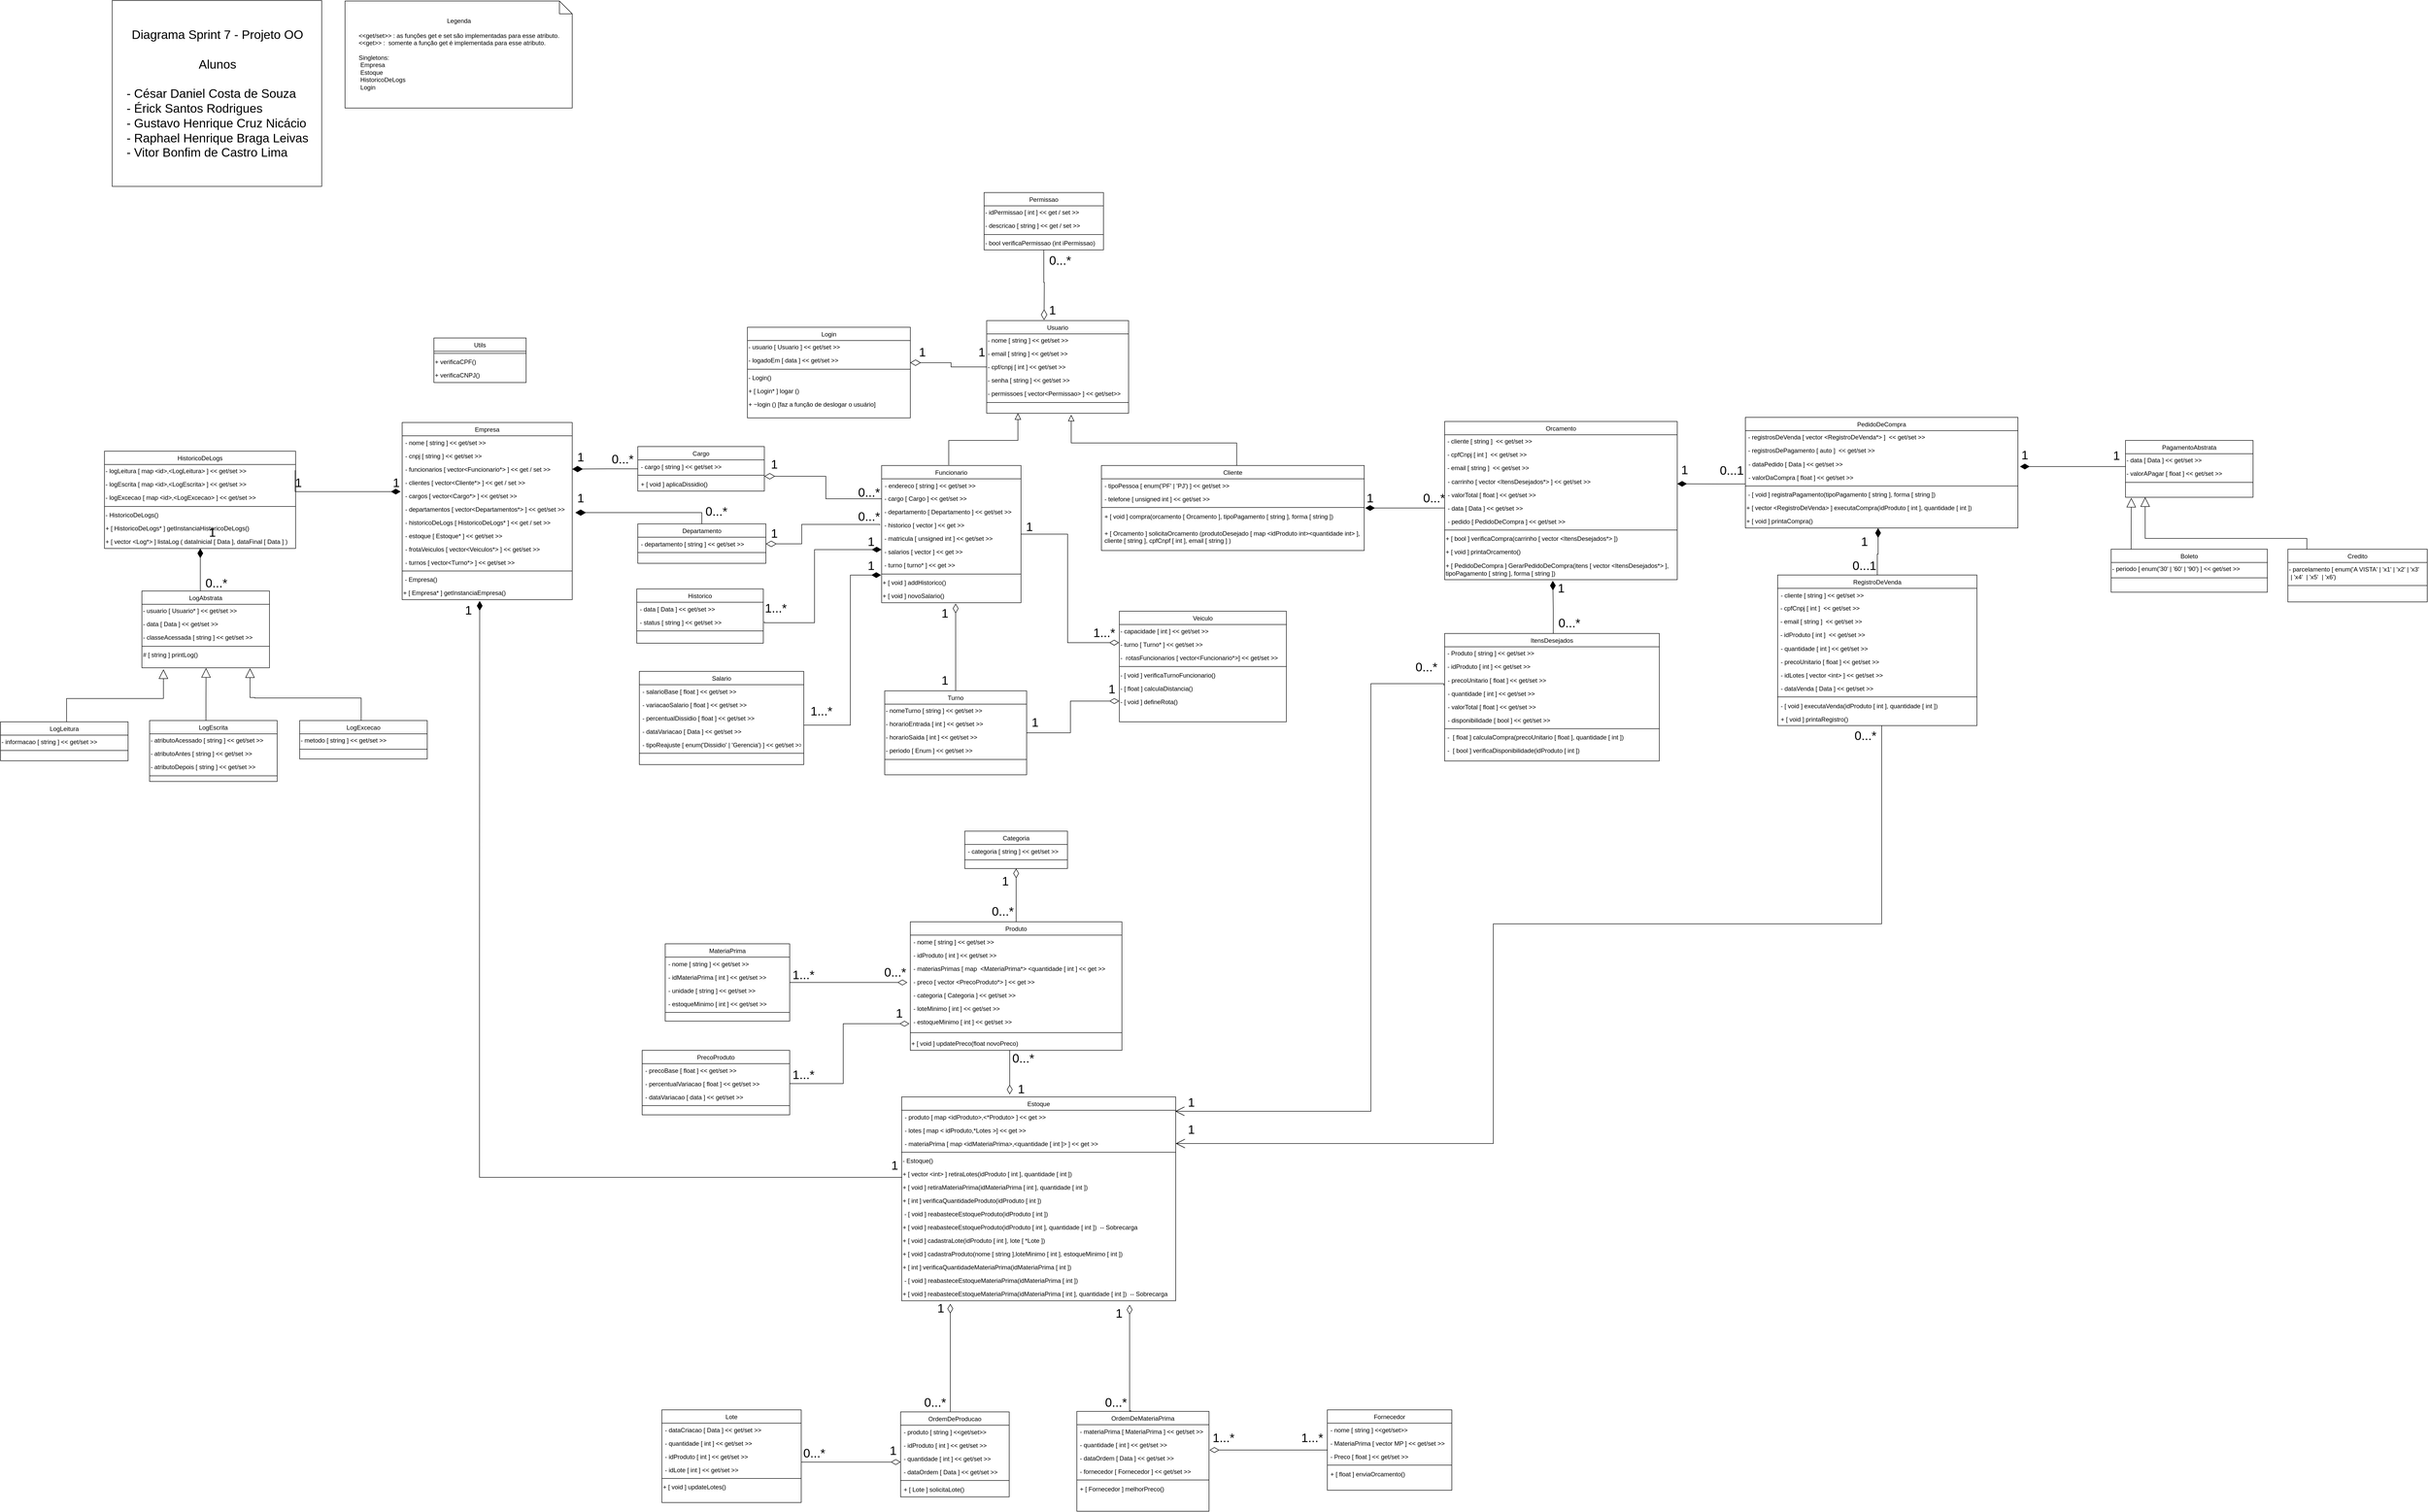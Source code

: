 <mxfile version="20.5.3" type="github">
  <diagram id="LnakwKp7Q2fhomEW0Q4i" name="Page-1">
    <mxGraphModel dx="1896" dy="1509" grid="0" gridSize="10" guides="1" tooltips="1" connect="1" arrows="1" fold="1" page="0" pageScale="1" pageWidth="850" pageHeight="1100" math="0" shadow="0">
      <root>
        <mxCell id="0" />
        <mxCell id="1" parent="0" />
        <mxCell id="G2CM9ZHuS_VSogmRqTbu-1" style="edgeStyle=orthogonalEdgeStyle;rounded=0;orthogonalLoop=1;jettySize=auto;html=1;endArrow=diamondThin;endFill=0;endSize=18;entryX=0.999;entryY=0.664;entryDx=0;entryDy=0;entryPerimeter=0;" parent="1" source="G2CM9ZHuS_VSogmRqTbu-2" target="G2CM9ZHuS_VSogmRqTbu-142" edge="1">
          <mxGeometry relative="1" as="geometry">
            <Array as="points" />
          </mxGeometry>
        </mxCell>
        <mxCell id="G2CM9ZHuS_VSogmRqTbu-2" value="Usuario" style="swimlane;fontStyle=0;align=center;verticalAlign=top;childLayout=stackLayout;horizontal=1;startSize=26;horizontalStack=0;resizeParent=1;resizeLast=0;collapsible=1;marginBottom=0;rounded=0;shadow=0;strokeWidth=1;" parent="1" vertex="1">
          <mxGeometry x="2041" y="246" width="277" height="181" as="geometry">
            <mxRectangle x="230" y="140" width="160" height="26" as="alternateBounds" />
          </mxGeometry>
        </mxCell>
        <mxCell id="G2CM9ZHuS_VSogmRqTbu-3" value="- nome [ string ]&amp;nbsp;&amp;lt;&amp;lt; get/set &amp;gt;&amp;gt;" style="text;html=1;resizable=0;autosize=1;align=left;verticalAlign=middle;points=[];fillColor=none;strokeColor=none;rounded=0;" parent="G2CM9ZHuS_VSogmRqTbu-2" vertex="1">
          <mxGeometry y="26" width="277" height="26" as="geometry" />
        </mxCell>
        <mxCell id="G2CM9ZHuS_VSogmRqTbu-4" value="- email [ string ] &amp;lt;&amp;lt; get/set &amp;gt;&amp;gt;" style="text;html=1;resizable=0;autosize=1;align=left;verticalAlign=middle;points=[];fillColor=none;strokeColor=none;rounded=0;" parent="G2CM9ZHuS_VSogmRqTbu-2" vertex="1">
          <mxGeometry y="52" width="277" height="26" as="geometry" />
        </mxCell>
        <mxCell id="G2CM9ZHuS_VSogmRqTbu-5" value="- cpf/cnpj [ int ] &amp;lt;&amp;lt; get/set &amp;gt;&amp;gt;" style="text;html=1;resizable=0;autosize=1;align=left;verticalAlign=middle;points=[];fillColor=none;strokeColor=none;rounded=0;" parent="G2CM9ZHuS_VSogmRqTbu-2" vertex="1">
          <mxGeometry y="78" width="277" height="26" as="geometry" />
        </mxCell>
        <mxCell id="G2CM9ZHuS_VSogmRqTbu-6" value="- senha [ string ] &amp;lt;&amp;lt; get/set &amp;gt;&amp;gt;" style="text;html=1;resizable=0;autosize=1;align=left;verticalAlign=middle;points=[];fillColor=none;strokeColor=none;rounded=0;" parent="G2CM9ZHuS_VSogmRqTbu-2" vertex="1">
          <mxGeometry y="104" width="277" height="26" as="geometry" />
        </mxCell>
        <mxCell id="G2CM9ZHuS_VSogmRqTbu-7" value="- permissoes [ vector&amp;lt;Permissao&amp;gt; ] &amp;lt;&amp;lt; get/set&amp;gt;&amp;gt;" style="text;html=1;resizable=0;autosize=1;align=left;verticalAlign=middle;points=[];fillColor=none;strokeColor=none;rounded=0;" parent="G2CM9ZHuS_VSogmRqTbu-2" vertex="1">
          <mxGeometry y="130" width="277" height="26" as="geometry" />
        </mxCell>
        <mxCell id="G2CM9ZHuS_VSogmRqTbu-8" value="" style="line;html=1;strokeWidth=1;align=left;verticalAlign=middle;spacingTop=-1;spacingLeft=3;spacingRight=3;rotatable=0;labelPosition=right;points=[];portConstraint=eastwest;" parent="G2CM9ZHuS_VSogmRqTbu-2" vertex="1">
          <mxGeometry y="156" width="277" height="8" as="geometry" />
        </mxCell>
        <mxCell id="RbTQorcrylXmTTnpMlyk-8" style="edgeStyle=orthogonalEdgeStyle;rounded=0;orthogonalLoop=1;jettySize=auto;html=1;entryX=-0.002;entryY=0.365;entryDx=0;entryDy=0;entryPerimeter=0;endArrow=diamondThin;endFill=0;endSize=16;" parent="1" source="G2CM9ZHuS_VSogmRqTbu-9" target="cgmoAAqu0r35tZdXzXMW-20" edge="1">
          <mxGeometry relative="1" as="geometry" />
        </mxCell>
        <mxCell id="G2CM9ZHuS_VSogmRqTbu-9" value="Funcionario" style="swimlane;fontStyle=0;align=center;verticalAlign=top;childLayout=stackLayout;horizontal=1;startSize=26;horizontalStack=0;resizeParent=1;resizeLast=0;collapsible=1;marginBottom=0;rounded=0;shadow=0;strokeWidth=1;" parent="1" vertex="1">
          <mxGeometry x="1836" y="529" width="272" height="268" as="geometry">
            <mxRectangle x="130" y="380" width="160" height="26" as="alternateBounds" />
          </mxGeometry>
        </mxCell>
        <mxCell id="G2CM9ZHuS_VSogmRqTbu-10" value="- endereco [ string ] &lt;&lt; get/set &gt;&gt;" style="text;align=left;verticalAlign=top;spacingLeft=4;spacingRight=4;overflow=hidden;rotatable=0;points=[[0,0.5],[1,0.5]];portConstraint=eastwest;rounded=0;shadow=0;html=0;fillColor=none;" parent="G2CM9ZHuS_VSogmRqTbu-9" vertex="1">
          <mxGeometry y="26" width="272" height="26" as="geometry" />
        </mxCell>
        <mxCell id="G2CM9ZHuS_VSogmRqTbu-11" value="&amp;nbsp;- cargo [ Cargo ] &amp;lt;&amp;lt; get/set &amp;gt;&amp;gt;" style="text;html=1;resizable=0;autosize=1;align=left;verticalAlign=middle;points=[];fillColor=none;strokeColor=none;rounded=0;" parent="G2CM9ZHuS_VSogmRqTbu-9" vertex="1">
          <mxGeometry y="52" width="272" height="26" as="geometry" />
        </mxCell>
        <mxCell id="G2CM9ZHuS_VSogmRqTbu-12" value="&amp;nbsp;- departamento [ Departamento ] &amp;lt;&amp;lt; get/set &amp;gt;&amp;gt;" style="text;html=1;resizable=0;autosize=1;align=left;verticalAlign=middle;points=[];fillColor=none;strokeColor=none;rounded=0;" parent="G2CM9ZHuS_VSogmRqTbu-9" vertex="1">
          <mxGeometry y="78" width="272" height="26" as="geometry" />
        </mxCell>
        <mxCell id="G2CM9ZHuS_VSogmRqTbu-13" value="&amp;nbsp;- historico [ vector ] &amp;lt;&amp;lt; get &amp;gt;&amp;gt;" style="text;html=1;resizable=0;autosize=1;align=left;verticalAlign=middle;points=[];fillColor=none;strokeColor=none;rounded=0;" parent="G2CM9ZHuS_VSogmRqTbu-9" vertex="1">
          <mxGeometry y="104" width="272" height="26" as="geometry" />
        </mxCell>
        <mxCell id="G2CM9ZHuS_VSogmRqTbu-14" value="&amp;nbsp;- matricula [ unsigned int ] &amp;lt;&amp;lt; get/set &amp;gt;&amp;gt;" style="text;html=1;resizable=0;autosize=1;align=left;verticalAlign=middle;points=[];fillColor=none;strokeColor=none;rounded=0;" parent="G2CM9ZHuS_VSogmRqTbu-9" vertex="1">
          <mxGeometry y="130" width="272" height="26" as="geometry" />
        </mxCell>
        <mxCell id="G2CM9ZHuS_VSogmRqTbu-15" value="&amp;nbsp;- salarios [ vector ] &amp;lt;&amp;lt; get &amp;gt;&amp;gt;" style="text;html=1;resizable=0;autosize=1;align=left;verticalAlign=middle;points=[];fillColor=none;strokeColor=none;rounded=0;" parent="G2CM9ZHuS_VSogmRqTbu-9" vertex="1">
          <mxGeometry y="156" width="272" height="26" as="geometry" />
        </mxCell>
        <mxCell id="cgmoAAqu0r35tZdXzXMW-9" value="&amp;nbsp;- turno [ turno* ] &amp;lt;&amp;lt; get &amp;gt;&amp;gt;" style="text;html=1;resizable=0;autosize=1;align=left;verticalAlign=middle;points=[];fillColor=none;strokeColor=none;rounded=0;" parent="G2CM9ZHuS_VSogmRqTbu-9" vertex="1">
          <mxGeometry y="182" width="272" height="26" as="geometry" />
        </mxCell>
        <mxCell id="G2CM9ZHuS_VSogmRqTbu-16" value="" style="line;html=1;strokeWidth=1;align=left;verticalAlign=middle;spacingTop=-1;spacingLeft=3;spacingRight=3;rotatable=0;labelPosition=right;points=[];portConstraint=eastwest;" parent="G2CM9ZHuS_VSogmRqTbu-9" vertex="1">
          <mxGeometry y="208" width="272" height="8" as="geometry" />
        </mxCell>
        <mxCell id="G2CM9ZHuS_VSogmRqTbu-17" value="+ [ void ] addHistorico()" style="text;html=1;resizable=0;autosize=1;align=left;verticalAlign=middle;points=[];fillColor=none;strokeColor=none;rounded=0;" parent="G2CM9ZHuS_VSogmRqTbu-9" vertex="1">
          <mxGeometry y="216" width="272" height="26" as="geometry" />
        </mxCell>
        <mxCell id="G2CM9ZHuS_VSogmRqTbu-18" value="+ [ void ] novoSalario()" style="text;html=1;resizable=0;autosize=1;align=left;verticalAlign=middle;points=[];fillColor=none;strokeColor=none;rounded=0;" parent="G2CM9ZHuS_VSogmRqTbu-9" vertex="1">
          <mxGeometry y="242" width="272" height="26" as="geometry" />
        </mxCell>
        <mxCell id="G2CM9ZHuS_VSogmRqTbu-19" value="" style="endArrow=block;endSize=10;endFill=0;shadow=0;strokeWidth=1;rounded=0;edgeStyle=elbowEdgeStyle;elbow=vertical;" parent="1" target="G2CM9ZHuS_VSogmRqTbu-2" edge="1">
          <mxGeometry width="160" relative="1" as="geometry">
            <mxPoint x="1967" y="528" as="sourcePoint" />
            <mxPoint x="1927" y="510" as="targetPoint" />
            <Array as="points">
              <mxPoint x="2102" y="480" />
              <mxPoint x="2102" y="489" />
              <mxPoint x="1950" y="598" />
              <mxPoint x="1883" y="598" />
              <mxPoint x="1993" y="522" />
              <mxPoint x="1885" y="663" />
              <mxPoint x="1953" y="643" />
              <mxPoint x="1880" y="684" />
              <mxPoint x="1917" y="670" />
              <mxPoint x="1951" y="628" />
              <mxPoint x="2035" y="593" />
              <mxPoint x="2048" y="601" />
            </Array>
          </mxGeometry>
        </mxCell>
        <mxCell id="G2CM9ZHuS_VSogmRqTbu-20" value="Cliente" style="swimlane;fontStyle=0;align=center;verticalAlign=top;childLayout=stackLayout;horizontal=1;startSize=26;horizontalStack=0;resizeParent=1;resizeLast=0;collapsible=1;marginBottom=0;rounded=0;shadow=0;strokeWidth=1;" parent="1" vertex="1">
          <mxGeometry x="2265" y="529" width="513" height="166" as="geometry">
            <mxRectangle x="340" y="380" width="170" height="26" as="alternateBounds" />
          </mxGeometry>
        </mxCell>
        <mxCell id="G2CM9ZHuS_VSogmRqTbu-21" value="- tipoPessoa [ enum(&#39;PF&#39; | &#39;PJ&#39;) ] &lt;&lt; get/set &gt;&gt;" style="text;align=left;verticalAlign=top;spacingLeft=4;spacingRight=4;overflow=hidden;rotatable=0;points=[[0,0.5],[1,0.5]];portConstraint=eastwest;" parent="G2CM9ZHuS_VSogmRqTbu-20" vertex="1">
          <mxGeometry y="26" width="513" height="26" as="geometry" />
        </mxCell>
        <mxCell id="G2CM9ZHuS_VSogmRqTbu-22" value="- telefone [ unsigned int ] &lt;&lt; get/set &gt;&gt;" style="text;align=left;verticalAlign=top;spacingLeft=4;spacingRight=4;overflow=hidden;rotatable=0;points=[[0,0.5],[1,0.5]];portConstraint=eastwest;rounded=0;shadow=0;html=0;" parent="G2CM9ZHuS_VSogmRqTbu-20" vertex="1">
          <mxGeometry y="52" width="513" height="26" as="geometry" />
        </mxCell>
        <mxCell id="G2CM9ZHuS_VSogmRqTbu-23" value="" style="line;html=1;strokeWidth=1;align=left;verticalAlign=middle;spacingTop=-1;spacingLeft=3;spacingRight=3;rotatable=0;labelPosition=right;points=[];portConstraint=eastwest;" parent="G2CM9ZHuS_VSogmRqTbu-20" vertex="1">
          <mxGeometry y="78" width="513" height="8" as="geometry" />
        </mxCell>
        <mxCell id="G2CM9ZHuS_VSogmRqTbu-24" value="+ [ void ] compra(orcamento [ Orcamento ], tipoPagamento [ string ], forma [ string ])" style="text;align=left;verticalAlign=top;spacingLeft=4;spacingRight=4;overflow=hidden;rotatable=0;points=[[0,0.5],[1,0.5]];portConstraint=eastwest;rounded=0;shadow=0;html=0;" parent="G2CM9ZHuS_VSogmRqTbu-20" vertex="1">
          <mxGeometry y="86" width="513" height="33" as="geometry" />
        </mxCell>
        <mxCell id="G2CM9ZHuS_VSogmRqTbu-25" value="+ [ Orcamento ] solicitaOrcamento (produtoDesejado [ map &lt;idProduto int&gt;&lt;quantidade int&gt; ],&#xa;cliente [ string ], cpfCnpf [ int ], email [ string ] )" style="text;align=left;verticalAlign=top;spacingLeft=4;spacingRight=4;overflow=hidden;rotatable=0;points=[[0,0.5],[1,0.5]];portConstraint=eastwest;rounded=0;shadow=0;html=0;" parent="G2CM9ZHuS_VSogmRqTbu-20" vertex="1">
          <mxGeometry y="119" width="513" height="34" as="geometry" />
        </mxCell>
        <mxCell id="G2CM9ZHuS_VSogmRqTbu-26" value="" style="endArrow=block;endSize=10;endFill=0;shadow=0;strokeWidth=1;rounded=0;edgeStyle=elbowEdgeStyle;elbow=vertical;" parent="1" source="G2CM9ZHuS_VSogmRqTbu-20" edge="1">
          <mxGeometry width="160" relative="1" as="geometry">
            <mxPoint x="1937" y="680" as="sourcePoint" />
            <mxPoint x="2206" y="430" as="targetPoint" />
            <Array as="points">
              <mxPoint x="2529" y="485" />
              <mxPoint x="2293" y="480" />
              <mxPoint x="2300" y="474" />
              <mxPoint x="2309" y="500" />
              <mxPoint x="2245" y="483" />
              <mxPoint x="2246" y="550" />
              <mxPoint x="2184" y="554" />
              <mxPoint x="2161" y="597" />
              <mxPoint x="2107" y="550" />
              <mxPoint x="2197" y="665" />
              <mxPoint x="2158" y="643" />
            </Array>
          </mxGeometry>
        </mxCell>
        <mxCell id="G2CM9ZHuS_VSogmRqTbu-27" value="Utils" style="swimlane;fontStyle=0;align=center;verticalAlign=top;childLayout=stackLayout;horizontal=1;startSize=26;horizontalStack=0;resizeParent=1;resizeLast=0;collapsible=1;marginBottom=0;rounded=0;shadow=0;strokeWidth=1;" parent="1" vertex="1">
          <mxGeometry x="962" y="280" width="180" height="87" as="geometry">
            <mxRectangle x="340" y="380" width="170" height="26" as="alternateBounds" />
          </mxGeometry>
        </mxCell>
        <mxCell id="G2CM9ZHuS_VSogmRqTbu-28" value="" style="line;html=1;strokeWidth=1;align=left;verticalAlign=middle;spacingTop=-1;spacingLeft=3;spacingRight=3;rotatable=0;labelPosition=right;points=[];portConstraint=eastwest;" parent="G2CM9ZHuS_VSogmRqTbu-27" vertex="1">
          <mxGeometry y="26" width="180" height="8" as="geometry" />
        </mxCell>
        <mxCell id="G2CM9ZHuS_VSogmRqTbu-29" value="+ verificaCPF()" style="text;html=1;resizable=0;autosize=1;align=left;verticalAlign=middle;points=[];fillColor=none;strokeColor=none;rounded=0;" parent="G2CM9ZHuS_VSogmRqTbu-27" vertex="1">
          <mxGeometry y="34" width="180" height="26" as="geometry" />
        </mxCell>
        <mxCell id="G2CM9ZHuS_VSogmRqTbu-30" value="+ verificaCNPJ()" style="text;html=1;resizable=0;autosize=1;align=left;verticalAlign=middle;points=[];fillColor=none;strokeColor=none;rounded=0;" parent="G2CM9ZHuS_VSogmRqTbu-27" vertex="1">
          <mxGeometry y="60" width="180" height="26" as="geometry" />
        </mxCell>
        <mxCell id="G2CM9ZHuS_VSogmRqTbu-31" style="edgeStyle=orthogonalEdgeStyle;rounded=0;orthogonalLoop=1;jettySize=auto;html=1;entryX=1;entryY=0.5;entryDx=0;entryDy=0;endArrow=diamondThin;endFill=1;endSize=18;" parent="1" source="G2CM9ZHuS_VSogmRqTbu-32" target="ZAHIw_BACBg13SFvlBzE-1" edge="1">
          <mxGeometry relative="1" as="geometry" />
        </mxCell>
        <mxCell id="G2CM9ZHuS_VSogmRqTbu-32" value="Cargo" style="swimlane;fontStyle=0;align=center;verticalAlign=top;childLayout=stackLayout;horizontal=1;startSize=26;horizontalStack=0;resizeParent=1;resizeLast=0;collapsible=1;marginBottom=0;rounded=0;shadow=0;strokeWidth=1;" parent="1" vertex="1">
          <mxGeometry x="1360" y="492" width="247" height="87" as="geometry">
            <mxRectangle x="550" y="140" width="160" height="26" as="alternateBounds" />
          </mxGeometry>
        </mxCell>
        <mxCell id="G2CM9ZHuS_VSogmRqTbu-33" value="- cargo [ string ] &lt;&lt; get/set &gt;&gt;" style="text;align=left;verticalAlign=top;spacingLeft=4;spacingRight=4;overflow=hidden;rotatable=0;points=[[0,0.5],[1,0.5]];portConstraint=eastwest;" parent="G2CM9ZHuS_VSogmRqTbu-32" vertex="1">
          <mxGeometry y="26" width="247" height="26" as="geometry" />
        </mxCell>
        <mxCell id="G2CM9ZHuS_VSogmRqTbu-34" value="" style="line;html=1;strokeWidth=1;align=left;verticalAlign=middle;spacingTop=-1;spacingLeft=3;spacingRight=3;rotatable=0;labelPosition=right;points=[];portConstraint=eastwest;" parent="G2CM9ZHuS_VSogmRqTbu-32" vertex="1">
          <mxGeometry y="52" width="247" height="8" as="geometry" />
        </mxCell>
        <mxCell id="G2CM9ZHuS_VSogmRqTbu-35" value="+ [ void ] aplicaDissidio()" style="text;align=left;verticalAlign=top;spacingLeft=4;spacingRight=4;overflow=hidden;rotatable=0;points=[[0,0.5],[1,0.5]];portConstraint=eastwest;" parent="G2CM9ZHuS_VSogmRqTbu-32" vertex="1">
          <mxGeometry y="60" width="247" height="26" as="geometry" />
        </mxCell>
        <mxCell id="G2CM9ZHuS_VSogmRqTbu-36" style="edgeStyle=orthogonalEdgeStyle;rounded=0;orthogonalLoop=1;jettySize=auto;html=1;endArrow=diamondThin;endFill=1;endSize=18;" parent="1" source="G2CM9ZHuS_VSogmRqTbu-37" edge="1">
          <mxGeometry relative="1" as="geometry">
            <Array as="points">
              <mxPoint x="1485" y="621" />
            </Array>
            <mxPoint x="1238" y="621" as="targetPoint" />
          </mxGeometry>
        </mxCell>
        <mxCell id="G2CM9ZHuS_VSogmRqTbu-37" value="Departamento" style="swimlane;fontStyle=0;align=center;verticalAlign=top;childLayout=stackLayout;horizontal=1;startSize=26;horizontalStack=0;resizeParent=1;resizeLast=0;collapsible=1;marginBottom=0;rounded=0;shadow=0;strokeWidth=1;" parent="1" vertex="1">
          <mxGeometry x="1360" y="643" width="250" height="77" as="geometry">
            <mxRectangle x="550" y="140" width="160" height="26" as="alternateBounds" />
          </mxGeometry>
        </mxCell>
        <mxCell id="G2CM9ZHuS_VSogmRqTbu-38" value="- departamento [ string ] &lt;&lt; get/set &gt;&gt;" style="text;align=left;verticalAlign=top;spacingLeft=4;spacingRight=4;overflow=hidden;rotatable=0;points=[[0,0.5],[1,0.5]];portConstraint=eastwest;" parent="G2CM9ZHuS_VSogmRqTbu-37" vertex="1">
          <mxGeometry y="26" width="250" height="26" as="geometry" />
        </mxCell>
        <mxCell id="G2CM9ZHuS_VSogmRqTbu-39" value="" style="line;html=1;strokeWidth=1;align=left;verticalAlign=middle;spacingTop=-1;spacingLeft=3;spacingRight=3;rotatable=0;labelPosition=right;points=[];portConstraint=eastwest;" parent="G2CM9ZHuS_VSogmRqTbu-37" vertex="1">
          <mxGeometry y="52" width="250" height="8" as="geometry" />
        </mxCell>
        <mxCell id="G2CM9ZHuS_VSogmRqTbu-40" value="Historico" style="swimlane;fontStyle=0;align=center;verticalAlign=top;childLayout=stackLayout;horizontal=1;startSize=26;horizontalStack=0;resizeParent=1;resizeLast=0;collapsible=1;marginBottom=0;rounded=0;shadow=0;strokeWidth=1;" parent="1" vertex="1">
          <mxGeometry x="1358" y="770" width="247" height="106" as="geometry">
            <mxRectangle x="550" y="140" width="160" height="26" as="alternateBounds" />
          </mxGeometry>
        </mxCell>
        <mxCell id="G2CM9ZHuS_VSogmRqTbu-41" value="- data [ Data ] &lt;&lt; get/set &gt;&gt;" style="text;align=left;verticalAlign=top;spacingLeft=4;spacingRight=4;overflow=hidden;rotatable=0;points=[[0,0.5],[1,0.5]];portConstraint=eastwest;rounded=0;shadow=0;html=0;" parent="G2CM9ZHuS_VSogmRqTbu-40" vertex="1">
          <mxGeometry y="26" width="247" height="26" as="geometry" />
        </mxCell>
        <mxCell id="G2CM9ZHuS_VSogmRqTbu-42" value="- status [ string ] &lt;&lt; get/set &gt;&gt;" style="text;align=left;verticalAlign=top;spacingLeft=4;spacingRight=4;overflow=hidden;rotatable=0;points=[[0,0.5],[1,0.5]];portConstraint=eastwest;rounded=0;shadow=0;html=0;" parent="G2CM9ZHuS_VSogmRqTbu-40" vertex="1">
          <mxGeometry y="52" width="247" height="26" as="geometry" />
        </mxCell>
        <mxCell id="G2CM9ZHuS_VSogmRqTbu-43" value="" style="line;html=1;strokeWidth=1;align=left;verticalAlign=middle;spacingTop=-1;spacingLeft=3;spacingRight=3;rotatable=0;labelPosition=right;points=[];portConstraint=eastwest;" parent="G2CM9ZHuS_VSogmRqTbu-40" vertex="1">
          <mxGeometry y="78" width="247" height="8" as="geometry" />
        </mxCell>
        <mxCell id="G2CM9ZHuS_VSogmRqTbu-44" value="Salario" style="swimlane;fontStyle=0;align=center;verticalAlign=top;childLayout=stackLayout;horizontal=1;startSize=26;horizontalStack=0;resizeParent=1;resizeLast=0;collapsible=1;marginBottom=0;rounded=0;shadow=0;strokeWidth=1;" parent="1" vertex="1">
          <mxGeometry x="1363" y="931" width="321" height="182" as="geometry">
            <mxRectangle x="340" y="380" width="170" height="26" as="alternateBounds" />
          </mxGeometry>
        </mxCell>
        <mxCell id="G2CM9ZHuS_VSogmRqTbu-45" value="- salarioBase [ float ] &lt;&lt; get/set &gt;&gt;" style="text;align=left;verticalAlign=top;spacingLeft=4;spacingRight=4;overflow=hidden;rotatable=0;points=[[0,0.5],[1,0.5]];portConstraint=eastwest;" parent="G2CM9ZHuS_VSogmRqTbu-44" vertex="1">
          <mxGeometry y="26" width="321" height="26" as="geometry" />
        </mxCell>
        <mxCell id="G2CM9ZHuS_VSogmRqTbu-46" value="- variacaoSalario [ float ] &lt;&lt; get/set &gt;&gt;" style="text;align=left;verticalAlign=top;spacingLeft=4;spacingRight=4;overflow=hidden;rotatable=0;points=[[0,0.5],[1,0.5]];portConstraint=eastwest;rounded=0;shadow=0;html=0;" parent="G2CM9ZHuS_VSogmRqTbu-44" vertex="1">
          <mxGeometry y="52" width="321" height="26" as="geometry" />
        </mxCell>
        <mxCell id="G2CM9ZHuS_VSogmRqTbu-47" value="- percentualDissidio [ float ] &lt;&lt; get/set &gt;&gt;" style="text;align=left;verticalAlign=top;spacingLeft=4;spacingRight=4;overflow=hidden;rotatable=0;points=[[0,0.5],[1,0.5]];portConstraint=eastwest;rounded=0;shadow=0;html=0;" parent="G2CM9ZHuS_VSogmRqTbu-44" vertex="1">
          <mxGeometry y="78" width="321" height="26" as="geometry" />
        </mxCell>
        <mxCell id="G2CM9ZHuS_VSogmRqTbu-48" value="- dataVariacao [ Data ] &lt;&lt; get/set &gt;&gt;" style="text;align=left;verticalAlign=top;spacingLeft=4;spacingRight=4;overflow=hidden;rotatable=0;points=[[0,0.5],[1,0.5]];portConstraint=eastwest;rounded=0;shadow=0;html=0;" parent="G2CM9ZHuS_VSogmRqTbu-44" vertex="1">
          <mxGeometry y="104" width="321" height="26" as="geometry" />
        </mxCell>
        <mxCell id="G2CM9ZHuS_VSogmRqTbu-49" value="- tipoReajuste [ enum(&#39;Dissidio&#39; | &#39;Gerencia&#39;) ] &lt;&lt; get/set &gt;&gt;" style="text;align=left;verticalAlign=top;spacingLeft=4;spacingRight=4;overflow=hidden;rotatable=0;points=[[0,0.5],[1,0.5]];portConstraint=eastwest;rounded=0;shadow=0;html=0;" parent="G2CM9ZHuS_VSogmRqTbu-44" vertex="1">
          <mxGeometry y="130" width="321" height="26" as="geometry" />
        </mxCell>
        <mxCell id="G2CM9ZHuS_VSogmRqTbu-50" value="" style="line;html=1;strokeWidth=1;align=left;verticalAlign=middle;spacingTop=-1;spacingLeft=3;spacingRight=3;rotatable=0;labelPosition=right;points=[];portConstraint=eastwest;" parent="G2CM9ZHuS_VSogmRqTbu-44" vertex="1">
          <mxGeometry y="156" width="321" height="8" as="geometry" />
        </mxCell>
        <mxCell id="G2CM9ZHuS_VSogmRqTbu-51" style="edgeStyle=orthogonalEdgeStyle;rounded=0;orthogonalLoop=1;jettySize=auto;html=1;endArrow=diamondThin;endFill=0;startSize=6;endSize=18;" parent="1" source="G2CM9ZHuS_VSogmRqTbu-11" edge="1">
          <mxGeometry relative="1" as="geometry">
            <mxPoint x="1607" y="550" as="targetPoint" />
            <Array as="points">
              <mxPoint x="1727" y="594" />
              <mxPoint x="1727" y="550" />
            </Array>
          </mxGeometry>
        </mxCell>
        <mxCell id="G2CM9ZHuS_VSogmRqTbu-52" style="edgeStyle=orthogonalEdgeStyle;rounded=0;orthogonalLoop=1;jettySize=auto;html=1;endArrow=diamondThin;endFill=0;startSize=6;endSize=18;exitX=-0.013;exitY=0.476;exitDx=0;exitDy=0;exitPerimeter=0;entryX=1;entryY=0.5;entryDx=0;entryDy=0;" parent="1" source="G2CM9ZHuS_VSogmRqTbu-13" target="G2CM9ZHuS_VSogmRqTbu-38" edge="1">
          <mxGeometry relative="1" as="geometry">
            <Array as="points">
              <mxPoint x="1833" y="644" />
              <mxPoint x="1680" y="644" />
              <mxPoint x="1680" y="682" />
            </Array>
            <mxPoint x="1779" y="640" as="sourcePoint" />
            <mxPoint x="1669" y="649" as="targetPoint" />
          </mxGeometry>
        </mxCell>
        <mxCell id="G2CM9ZHuS_VSogmRqTbu-53" style="edgeStyle=orthogonalEdgeStyle;rounded=0;orthogonalLoop=1;jettySize=auto;html=1;endArrow=none;endFill=0;startSize=16;endSize=18;exitX=-0.001;exitY=0.316;exitDx=0;exitDy=0;exitPerimeter=0;startArrow=diamondThin;startFill=1;" parent="1" source="G2CM9ZHuS_VSogmRqTbu-15" edge="1">
          <mxGeometry relative="1" as="geometry">
            <Array as="points">
              <mxPoint x="1705" y="693" />
              <mxPoint x="1705" y="836" />
            </Array>
            <mxPoint x="1782" y="784" as="sourcePoint" />
            <mxPoint x="1607" y="834" as="targetPoint" />
          </mxGeometry>
        </mxCell>
        <mxCell id="G2CM9ZHuS_VSogmRqTbu-54" style="edgeStyle=orthogonalEdgeStyle;rounded=0;orthogonalLoop=1;jettySize=auto;html=1;endArrow=none;endFill=0;startSize=16;endSize=18;entryX=1;entryY=0.5;entryDx=0;entryDy=0;startArrow=diamondThin;startFill=1;" parent="1" target="G2CM9ZHuS_VSogmRqTbu-47" edge="1">
          <mxGeometry relative="1" as="geometry">
            <Array as="points">
              <mxPoint x="1775" y="743" />
              <mxPoint x="1775" y="1036" />
            </Array>
            <mxPoint x="1835" y="743" as="sourcePoint" />
            <mxPoint x="1766" y="1017" as="targetPoint" />
          </mxGeometry>
        </mxCell>
        <mxCell id="G2CM9ZHuS_VSogmRqTbu-55" value="1" style="text;html=1;resizable=0;autosize=1;align=center;verticalAlign=middle;points=[];fillColor=none;strokeColor=none;rounded=0;fontSize=24;" parent="1" vertex="1">
          <mxGeometry x="1610" y="506" width="31" height="41" as="geometry" />
        </mxCell>
        <mxCell id="G2CM9ZHuS_VSogmRqTbu-56" value="0...*" style="text;html=1;resizable=0;autosize=1;align=center;verticalAlign=middle;points=[];fillColor=none;strokeColor=none;rounded=0;fontSize=24;" parent="1" vertex="1">
          <mxGeometry x="1780" y="561" width="61" height="41" as="geometry" />
        </mxCell>
        <mxCell id="G2CM9ZHuS_VSogmRqTbu-57" value="1" style="text;html=1;resizable=0;autosize=1;align=center;verticalAlign=middle;points=[];fillColor=none;strokeColor=none;rounded=0;fontSize=24;" parent="1" vertex="1">
          <mxGeometry x="1799" y="657" width="31" height="41" as="geometry" />
        </mxCell>
        <mxCell id="G2CM9ZHuS_VSogmRqTbu-58" value="0...*" style="text;html=1;resizable=0;autosize=1;align=center;verticalAlign=middle;points=[];fillColor=none;strokeColor=none;rounded=0;fontSize=24;" parent="1" vertex="1">
          <mxGeometry x="1780" y="608" width="61" height="41" as="geometry" />
        </mxCell>
        <mxCell id="G2CM9ZHuS_VSogmRqTbu-59" value="1...*" style="text;html=1;resizable=0;autosize=1;align=center;verticalAlign=middle;points=[];fillColor=none;strokeColor=none;rounded=0;fontSize=24;" parent="1" vertex="1">
          <mxGeometry x="1598" y="787.86" width="61" height="41" as="geometry" />
        </mxCell>
        <mxCell id="G2CM9ZHuS_VSogmRqTbu-60" value="1" style="text;html=1;resizable=0;autosize=1;align=center;verticalAlign=middle;points=[];fillColor=none;strokeColor=none;rounded=0;fontSize=24;" parent="1" vertex="1">
          <mxGeometry x="1610" y="641.5" width="31" height="41" as="geometry" />
        </mxCell>
        <mxCell id="G2CM9ZHuS_VSogmRqTbu-61" value="1" style="text;html=1;resizable=0;autosize=1;align=center;verticalAlign=middle;points=[];fillColor=none;strokeColor=none;rounded=0;fontSize=24;" parent="1" vertex="1">
          <mxGeometry x="1799" y="704" width="31" height="41" as="geometry" />
        </mxCell>
        <mxCell id="G2CM9ZHuS_VSogmRqTbu-62" value="1...*" style="text;html=1;resizable=0;autosize=1;align=center;verticalAlign=middle;points=[];fillColor=none;strokeColor=none;rounded=0;fontSize=24;" parent="1" vertex="1">
          <mxGeometry x="1687" y="988.5" width="61" height="41" as="geometry" />
        </mxCell>
        <mxCell id="G2CM9ZHuS_VSogmRqTbu-63" value="&lt;div style=&quot;&quot;&gt;&lt;span style=&quot;&quot;&gt;&lt;br&gt;&lt;/span&gt;&lt;/div&gt;&lt;div style=&quot;&quot;&gt;&lt;span style=&quot;&quot;&gt;Diagrama Sprint 7 - Projeto OO&lt;br&gt;&lt;br&gt;&lt;/span&gt;&lt;/div&gt;&lt;div style=&quot;&quot;&gt;&lt;span style=&quot;&quot;&gt;Alunos&lt;/span&gt;&lt;/div&gt;&lt;div style=&quot;&quot;&gt;&lt;span style=&quot;&quot;&gt;&lt;br&gt;&lt;/span&gt;&lt;/div&gt;&lt;div style=&quot;text-align: left;&quot;&gt;&lt;span style=&quot;&quot;&gt;-&amp;nbsp;César Daniel Costa de Souza&lt;/span&gt;&lt;/div&gt;&lt;div style=&quot;text-align: left;&quot;&gt;&lt;span style=&quot;&quot;&gt;-&amp;nbsp;Érick Santos Rodrigues&lt;/span&gt;&lt;/div&gt;&lt;div style=&quot;text-align: left;&quot;&gt;&lt;span style=&quot;&quot;&gt;-&amp;nbsp;&lt;/span&gt;&lt;span style=&quot;background-color: initial;&quot;&gt;Gustavo Henrique Cruz Nicácio&lt;/span&gt;&lt;/div&gt;&lt;div style=&quot;text-align: left;&quot;&gt;&lt;span style=&quot;&quot;&gt;- Raphael Henrique Braga Leivas&lt;/span&gt;&lt;/div&gt;&lt;div style=&quot;text-align: left;&quot;&gt;&lt;span style=&quot;&quot;&gt;-&amp;nbsp;Vitor Bonfim de Castro Lima&lt;/span&gt;&lt;/div&gt;&lt;div style=&quot;text-align: left;&quot;&gt;&lt;span style=&quot;&quot;&gt;&lt;br&gt;&lt;/span&gt;&lt;/div&gt;" style="text;html=1;resizable=0;autosize=1;align=center;verticalAlign=middle;points=[];rounded=0;fontSize=24;labelBorderColor=none;spacingTop=0;glass=0;labelBackgroundColor=none;spacing=20;strokeColor=default;" parent="1" vertex="1">
          <mxGeometry x="334" y="-379" width="409" height="363" as="geometry" />
        </mxCell>
        <mxCell id="G2CM9ZHuS_VSogmRqTbu-64" style="edgeStyle=orthogonalEdgeStyle;rounded=0;orthogonalLoop=1;jettySize=auto;html=1;strokeWidth=1;startArrow=none;startFill=0;endArrow=diamondThin;endFill=0;startSize=16;endSize=16;" parent="1" source="G2CM9ZHuS_VSogmRqTbu-65" edge="1">
          <mxGeometry relative="1" as="geometry">
            <mxPoint x="2086" y="1757" as="targetPoint" />
            <Array as="points">
              <mxPoint x="2086" y="1719" />
              <mxPoint x="2086" y="1719" />
            </Array>
          </mxGeometry>
        </mxCell>
        <mxCell id="G2CM9ZHuS_VSogmRqTbu-65" value="Produto" style="swimlane;fontStyle=0;align=center;verticalAlign=top;childLayout=stackLayout;horizontal=1;startSize=26;horizontalStack=0;resizeParent=1;resizeLast=0;collapsible=1;marginBottom=0;rounded=0;shadow=0;strokeWidth=1;" parent="1" vertex="1">
          <mxGeometry x="1892" y="1420" width="413" height="251" as="geometry">
            <mxRectangle x="130" y="380" width="160" height="26" as="alternateBounds" />
          </mxGeometry>
        </mxCell>
        <mxCell id="G2CM9ZHuS_VSogmRqTbu-66" value="- nome [ string ] &lt;&lt; get/set &gt;&gt;" style="text;align=left;verticalAlign=top;spacingLeft=4;spacingRight=4;overflow=hidden;rotatable=0;points=[[0,0.5],[1,0.5]];portConstraint=eastwest;" parent="G2CM9ZHuS_VSogmRqTbu-65" vertex="1">
          <mxGeometry y="26" width="413" height="26" as="geometry" />
        </mxCell>
        <mxCell id="G2CM9ZHuS_VSogmRqTbu-67" value="- idProduto [ int ] &lt;&lt; get/set &gt;&gt;" style="text;align=left;verticalAlign=top;spacingLeft=4;spacingRight=4;overflow=hidden;rotatable=0;points=[[0,0.5],[1,0.5]];portConstraint=eastwest;rounded=0;shadow=0;html=0;" parent="G2CM9ZHuS_VSogmRqTbu-65" vertex="1">
          <mxGeometry y="52" width="413" height="26" as="geometry" />
        </mxCell>
        <mxCell id="G2CM9ZHuS_VSogmRqTbu-303" value="- materiasPrimas [ map  &lt;MateriaPrima*&gt; &lt;quantidade [ int ] &lt;&lt; get &gt;&gt;" style="text;align=left;verticalAlign=top;spacingLeft=4;spacingRight=4;overflow=hidden;rotatable=0;points=[[0,0.5],[1,0.5]];portConstraint=eastwest;rounded=0;shadow=0;html=0;" parent="G2CM9ZHuS_VSogmRqTbu-65" vertex="1">
          <mxGeometry y="78" width="413" height="26" as="geometry" />
        </mxCell>
        <mxCell id="G2CM9ZHuS_VSogmRqTbu-68" value="- preco [ vector &lt;PrecoProduto*&gt; ] &lt;&lt; get &gt;&gt;" style="text;align=left;verticalAlign=top;spacingLeft=4;spacingRight=4;overflow=hidden;rotatable=0;points=[[0,0.5],[1,0.5]];portConstraint=eastwest;rounded=0;shadow=0;html=0;" parent="G2CM9ZHuS_VSogmRqTbu-65" vertex="1">
          <mxGeometry y="104" width="413" height="26" as="geometry" />
        </mxCell>
        <mxCell id="G2CM9ZHuS_VSogmRqTbu-69" value="- categoria [ Categoria ] &lt;&lt; get/set &gt;&gt;" style="text;align=left;verticalAlign=top;spacingLeft=4;spacingRight=4;overflow=hidden;rotatable=0;points=[[0,0.5],[1,0.5]];portConstraint=eastwest;rounded=0;shadow=0;html=0;" parent="G2CM9ZHuS_VSogmRqTbu-65" vertex="1">
          <mxGeometry y="130" width="413" height="26" as="geometry" />
        </mxCell>
        <mxCell id="G2CM9ZHuS_VSogmRqTbu-70" value="- loteMinimo [ int ] &lt;&lt; get/set &gt;&gt;" style="text;align=left;verticalAlign=top;spacingLeft=4;spacingRight=4;overflow=hidden;rotatable=0;points=[[0,0.5],[1,0.5]];portConstraint=eastwest;rounded=0;shadow=0;html=0;" parent="G2CM9ZHuS_VSogmRqTbu-65" vertex="1">
          <mxGeometry y="156" width="413" height="26" as="geometry" />
        </mxCell>
        <mxCell id="G2CM9ZHuS_VSogmRqTbu-71" value="- estoqueMinimo [ int ] &lt;&lt; get/set &gt;&gt;" style="text;align=left;verticalAlign=top;spacingLeft=4;spacingRight=4;overflow=hidden;rotatable=0;points=[[0,0.5],[1,0.5]];portConstraint=eastwest;rounded=0;shadow=0;html=0;" parent="G2CM9ZHuS_VSogmRqTbu-65" vertex="1">
          <mxGeometry y="182" width="413" height="26" as="geometry" />
        </mxCell>
        <mxCell id="G2CM9ZHuS_VSogmRqTbu-72" value="" style="line;html=1;strokeWidth=1;align=left;verticalAlign=middle;spacingTop=-1;spacingLeft=3;spacingRight=3;rotatable=0;labelPosition=right;points=[];portConstraint=eastwest;" parent="G2CM9ZHuS_VSogmRqTbu-65" vertex="1">
          <mxGeometry y="208" width="413" height="17" as="geometry" />
        </mxCell>
        <mxCell id="G2CM9ZHuS_VSogmRqTbu-73" value="+ [ void ] updatePreco(float novoPreco)" style="text;html=1;resizable=0;autosize=1;align=left;verticalAlign=middle;points=[];fillColor=none;strokeColor=none;rounded=0;" parent="G2CM9ZHuS_VSogmRqTbu-65" vertex="1">
          <mxGeometry y="225" width="413" height="26" as="geometry" />
        </mxCell>
        <mxCell id="G2CM9ZHuS_VSogmRqTbu-74" style="edgeStyle=orthogonalEdgeStyle;rounded=0;orthogonalLoop=1;jettySize=auto;html=1;entryX=0.5;entryY=0;entryDx=0;entryDy=0;strokeWidth=1;startArrow=diamondThin;startFill=0;endArrow=none;endFill=0;startSize=16;endSize=16;" parent="1" source="G2CM9ZHuS_VSogmRqTbu-75" target="G2CM9ZHuS_VSogmRqTbu-65" edge="1">
          <mxGeometry relative="1" as="geometry" />
        </mxCell>
        <mxCell id="G2CM9ZHuS_VSogmRqTbu-75" value="Categoria" style="swimlane;fontStyle=0;align=center;verticalAlign=top;childLayout=stackLayout;horizontal=1;startSize=26;horizontalStack=0;resizeParent=1;resizeLast=0;collapsible=1;marginBottom=0;rounded=0;shadow=0;strokeWidth=1;" parent="1" vertex="1">
          <mxGeometry x="1998.25" y="1243" width="200.5" height="73" as="geometry">
            <mxRectangle x="550" y="140" width="160" height="26" as="alternateBounds" />
          </mxGeometry>
        </mxCell>
        <mxCell id="G2CM9ZHuS_VSogmRqTbu-76" value="- categoria [ string ] &lt;&lt; get/set &gt;&gt;" style="text;align=left;verticalAlign=top;spacingLeft=4;spacingRight=4;overflow=hidden;rotatable=0;points=[[0,0.5],[1,0.5]];portConstraint=eastwest;" parent="G2CM9ZHuS_VSogmRqTbu-75" vertex="1">
          <mxGeometry y="26" width="200.5" height="26" as="geometry" />
        </mxCell>
        <mxCell id="G2CM9ZHuS_VSogmRqTbu-77" value="" style="line;html=1;strokeWidth=1;align=left;verticalAlign=middle;spacingTop=-1;spacingLeft=3;spacingRight=3;rotatable=0;labelPosition=right;points=[];portConstraint=eastwest;" parent="G2CM9ZHuS_VSogmRqTbu-75" vertex="1">
          <mxGeometry y="52" width="200.5" height="8" as="geometry" />
        </mxCell>
        <mxCell id="G2CM9ZHuS_VSogmRqTbu-78" style="edgeStyle=orthogonalEdgeStyle;rounded=0;orthogonalLoop=1;jettySize=auto;html=1;strokeWidth=1;startArrow=none;startFill=0;endArrow=diamondThin;endFill=0;startSize=16;endSize=16;" parent="1" source="G2CM9ZHuS_VSogmRqTbu-79" target="G2CM9ZHuS_VSogmRqTbu-115" edge="1">
          <mxGeometry relative="1" as="geometry">
            <Array as="points">
              <mxPoint x="1752" y="2475" />
              <mxPoint x="1752" y="2475" />
            </Array>
            <mxPoint x="1833" y="2475" as="targetPoint" />
          </mxGeometry>
        </mxCell>
        <mxCell id="G2CM9ZHuS_VSogmRqTbu-79" value="Lote" style="swimlane;fontStyle=0;align=center;verticalAlign=top;childLayout=stackLayout;horizontal=1;startSize=26;horizontalStack=0;resizeParent=1;resizeLast=0;collapsible=1;marginBottom=0;rounded=0;shadow=0;strokeWidth=1;" parent="1" vertex="1">
          <mxGeometry x="1407" y="2373" width="272" height="181" as="geometry">
            <mxRectangle x="130" y="380" width="160" height="26" as="alternateBounds" />
          </mxGeometry>
        </mxCell>
        <mxCell id="G2CM9ZHuS_VSogmRqTbu-80" value="- dataCriacao [ Data ] &lt;&lt; get/set &gt;&gt;" style="text;align=left;verticalAlign=top;spacingLeft=4;spacingRight=4;overflow=hidden;rotatable=0;points=[[0,0.5],[1,0.5]];portConstraint=eastwest;rounded=0;shadow=0;html=0;" parent="G2CM9ZHuS_VSogmRqTbu-79" vertex="1">
          <mxGeometry y="26" width="272" height="26" as="geometry" />
        </mxCell>
        <mxCell id="G2CM9ZHuS_VSogmRqTbu-81" value="- quantidade [ int ] &lt;&lt; get/set &gt;&gt;" style="text;align=left;verticalAlign=top;spacingLeft=4;spacingRight=4;overflow=hidden;rotatable=0;points=[[0,0.5],[1,0.5]];portConstraint=eastwest;rounded=0;shadow=0;html=0;" parent="G2CM9ZHuS_VSogmRqTbu-79" vertex="1">
          <mxGeometry y="52" width="272" height="26" as="geometry" />
        </mxCell>
        <mxCell id="G2CM9ZHuS_VSogmRqTbu-82" value="- idProduto [ int ] &lt;&lt; get/set &gt;&gt;" style="text;align=left;verticalAlign=top;spacingLeft=4;spacingRight=4;overflow=hidden;rotatable=0;points=[[0,0.5],[1,0.5]];portConstraint=eastwest;rounded=0;shadow=0;html=0;" parent="G2CM9ZHuS_VSogmRqTbu-79" vertex="1">
          <mxGeometry y="78" width="272" height="26" as="geometry" />
        </mxCell>
        <mxCell id="G2CM9ZHuS_VSogmRqTbu-83" value="- idLote [ int ] &lt;&lt; get/set &gt;&gt;" style="text;align=left;verticalAlign=top;spacingLeft=4;spacingRight=4;overflow=hidden;rotatable=0;points=[[0,0.5],[1,0.5]];portConstraint=eastwest;rounded=0;shadow=0;html=0;" parent="G2CM9ZHuS_VSogmRqTbu-79" vertex="1">
          <mxGeometry y="104" width="272" height="26" as="geometry" />
        </mxCell>
        <mxCell id="G2CM9ZHuS_VSogmRqTbu-84" value="" style="line;html=1;strokeWidth=1;align=left;verticalAlign=middle;spacingTop=-1;spacingLeft=3;spacingRight=3;rotatable=0;labelPosition=right;points=[];portConstraint=eastwest;" parent="G2CM9ZHuS_VSogmRqTbu-79" vertex="1">
          <mxGeometry y="130" width="272" height="8" as="geometry" />
        </mxCell>
        <mxCell id="G2CM9ZHuS_VSogmRqTbu-85" value="+ [ void ] updateLotes()" style="text;html=1;resizable=0;autosize=1;align=left;verticalAlign=middle;points=[];fillColor=none;strokeColor=none;rounded=0;" parent="G2CM9ZHuS_VSogmRqTbu-79" vertex="1">
          <mxGeometry y="138" width="272" height="26" as="geometry" />
        </mxCell>
        <mxCell id="G2CM9ZHuS_VSogmRqTbu-86" value="Estoque" style="swimlane;fontStyle=0;align=center;verticalAlign=top;childLayout=stackLayout;horizontal=1;startSize=26;horizontalStack=0;resizeParent=1;resizeLast=0;collapsible=1;marginBottom=0;rounded=0;shadow=0;strokeWidth=1;" parent="1" vertex="1">
          <mxGeometry x="1875" y="1762" width="535" height="398" as="geometry">
            <mxRectangle x="130" y="380" width="160" height="26" as="alternateBounds" />
          </mxGeometry>
        </mxCell>
        <mxCell id="G2CM9ZHuS_VSogmRqTbu-87" value="- produto [ map &lt;idProduto&gt;,&lt;*Produto&gt; ] &lt;&lt; get &gt;&gt;" style="text;align=left;verticalAlign=top;spacingLeft=4;spacingRight=4;overflow=hidden;rotatable=0;points=[[0,0.5],[1,0.5]];portConstraint=eastwest;rounded=0;shadow=0;html=0;" parent="G2CM9ZHuS_VSogmRqTbu-86" vertex="1">
          <mxGeometry y="26" width="535" height="26" as="geometry" />
        </mxCell>
        <mxCell id="G2CM9ZHuS_VSogmRqTbu-88" value="- lotes [ map &lt; idProduto,*Lotes &gt;] &lt;&lt; get &gt;&gt;" style="text;align=left;verticalAlign=top;spacingLeft=4;spacingRight=4;overflow=hidden;rotatable=0;points=[[0,0.5],[1,0.5]];portConstraint=eastwest;rounded=0;shadow=0;html=0;" parent="G2CM9ZHuS_VSogmRqTbu-86" vertex="1">
          <mxGeometry y="52" width="535" height="26" as="geometry" />
        </mxCell>
        <mxCell id="G2CM9ZHuS_VSogmRqTbu-299" value="- materiaPrima [ map &lt;idMateriaPrima&gt;,&lt;quantidade [ int ]&gt; ] &lt;&lt; get &gt;&gt;" style="text;align=left;verticalAlign=top;spacingLeft=4;spacingRight=4;overflow=hidden;rotatable=0;points=[[0,0.5],[1,0.5]];portConstraint=eastwest;rounded=0;shadow=0;html=0;" parent="G2CM9ZHuS_VSogmRqTbu-86" vertex="1">
          <mxGeometry y="78" width="535" height="26" as="geometry" />
        </mxCell>
        <mxCell id="G2CM9ZHuS_VSogmRqTbu-89" value="" style="line;html=1;strokeWidth=1;align=left;verticalAlign=middle;spacingTop=-1;spacingLeft=3;spacingRight=3;rotatable=0;labelPosition=right;points=[];portConstraint=eastwest;" parent="G2CM9ZHuS_VSogmRqTbu-86" vertex="1">
          <mxGeometry y="104" width="535" height="8" as="geometry" />
        </mxCell>
        <mxCell id="G2CM9ZHuS_VSogmRqTbu-90" value="- Estoque()" style="text;html=1;resizable=0;autosize=1;align=left;verticalAlign=middle;points=[];fillColor=none;strokeColor=none;rounded=0;" parent="G2CM9ZHuS_VSogmRqTbu-86" vertex="1">
          <mxGeometry y="112" width="535" height="26" as="geometry" />
        </mxCell>
        <mxCell id="G2CM9ZHuS_VSogmRqTbu-92" value="+ [ vector &amp;lt;int&amp;gt; ] retiraLotes(idProduto [ int ], quantidade [ int ])" style="text;html=1;resizable=0;autosize=1;align=left;verticalAlign=middle;points=[];fillColor=none;strokeColor=none;rounded=0;" parent="G2CM9ZHuS_VSogmRqTbu-86" vertex="1">
          <mxGeometry y="138" width="535" height="26" as="geometry" />
        </mxCell>
        <mxCell id="G2CM9ZHuS_VSogmRqTbu-309" value="+ [ void ] retiraMateriaPrima(idMateriaPrima [ int ], quantidade [ int ])" style="text;html=1;resizable=0;autosize=1;align=left;verticalAlign=middle;points=[];fillColor=none;strokeColor=none;rounded=0;" parent="G2CM9ZHuS_VSogmRqTbu-86" vertex="1">
          <mxGeometry y="164" width="535" height="26" as="geometry" />
        </mxCell>
        <mxCell id="G2CM9ZHuS_VSogmRqTbu-93" value="+ [ int ] verificaQuantidadeProduto(idProduto [ int ])&amp;nbsp;" style="text;html=1;resizable=0;autosize=1;align=left;verticalAlign=middle;points=[];fillColor=none;strokeColor=none;rounded=0;" parent="G2CM9ZHuS_VSogmRqTbu-86" vertex="1">
          <mxGeometry y="190" width="535" height="26" as="geometry" />
        </mxCell>
        <mxCell id="G2CM9ZHuS_VSogmRqTbu-91" value="&amp;nbsp;- [ void ] reabasteceEstoqueProduto(idProduto [ int ])&amp;nbsp;" style="text;html=1;resizable=0;autosize=1;align=left;verticalAlign=middle;points=[];fillColor=none;strokeColor=none;rounded=0;" parent="G2CM9ZHuS_VSogmRqTbu-86" vertex="1">
          <mxGeometry y="216" width="535" height="26" as="geometry" />
        </mxCell>
        <mxCell id="G2CM9ZHuS_VSogmRqTbu-94" value="+ [ void ] reabasteceEstoqueProduto(idProduto [ int ], quantidade [ int ])&amp;nbsp; -- Sobrecarga" style="text;html=1;resizable=0;autosize=1;align=left;verticalAlign=middle;points=[];fillColor=none;strokeColor=none;rounded=0;" parent="G2CM9ZHuS_VSogmRqTbu-86" vertex="1">
          <mxGeometry y="242" width="535" height="26" as="geometry" />
        </mxCell>
        <mxCell id="G2CM9ZHuS_VSogmRqTbu-95" value="+ [ void ] cadastraLote(idProduto [ int ], lote [ *Lote ])" style="text;html=1;resizable=0;autosize=1;align=left;verticalAlign=middle;points=[];fillColor=none;strokeColor=none;rounded=0;" parent="G2CM9ZHuS_VSogmRqTbu-86" vertex="1">
          <mxGeometry y="268" width="535" height="26" as="geometry" />
        </mxCell>
        <mxCell id="G2CM9ZHuS_VSogmRqTbu-96" value="+ [ void ] cadastraProduto(nome [ string ],loteMinimo [ int ], estoqueMinimo [ int ])" style="text;html=1;resizable=0;autosize=1;align=left;verticalAlign=middle;points=[];fillColor=none;strokeColor=none;rounded=0;" parent="G2CM9ZHuS_VSogmRqTbu-86" vertex="1">
          <mxGeometry y="294" width="535" height="26" as="geometry" />
        </mxCell>
        <mxCell id="G2CM9ZHuS_VSogmRqTbu-300" value="+ [ int ] verificaQuantidadeMateriaPrima(idMateriaPrima [ int ])&amp;nbsp;" style="text;html=1;resizable=0;autosize=1;align=left;verticalAlign=middle;points=[];fillColor=none;strokeColor=none;rounded=0;" parent="G2CM9ZHuS_VSogmRqTbu-86" vertex="1">
          <mxGeometry y="320" width="535" height="26" as="geometry" />
        </mxCell>
        <mxCell id="G2CM9ZHuS_VSogmRqTbu-301" value="&amp;nbsp;- [ void ] reabasteceEstoqueMateriaPrima(idMateriaPrima [ int ])&amp;nbsp;" style="text;html=1;resizable=0;autosize=1;align=left;verticalAlign=middle;points=[];fillColor=none;strokeColor=none;rounded=0;" parent="G2CM9ZHuS_VSogmRqTbu-86" vertex="1">
          <mxGeometry y="346" width="535" height="26" as="geometry" />
        </mxCell>
        <mxCell id="G2CM9ZHuS_VSogmRqTbu-302" value="+ [ void ] reabasteceEstoqueMateriaPrima(idMateriaPrima [ int ], quantidade [ int ])&amp;nbsp; -- Sobrecarga" style="text;html=1;resizable=0;autosize=1;align=left;verticalAlign=middle;points=[];fillColor=none;strokeColor=none;rounded=0;" parent="G2CM9ZHuS_VSogmRqTbu-86" vertex="1">
          <mxGeometry y="372" width="535" height="26" as="geometry" />
        </mxCell>
        <mxCell id="G2CM9ZHuS_VSogmRqTbu-97" style="edgeStyle=orthogonalEdgeStyle;rounded=0;orthogonalLoop=1;jettySize=auto;html=1;endArrow=diamondThin;endFill=1;startSize=6;endSize=16;entryX=0.487;entryY=1.01;entryDx=0;entryDy=0;entryPerimeter=0;" parent="1" source="G2CM9ZHuS_VSogmRqTbu-99" target="G2CM9ZHuS_VSogmRqTbu-221" edge="1">
          <mxGeometry relative="1" as="geometry">
            <mxPoint x="3780" y="668" as="targetPoint" />
          </mxGeometry>
        </mxCell>
        <mxCell id="G2CM9ZHuS_VSogmRqTbu-98" style="edgeStyle=orthogonalEdgeStyle;rounded=0;orthogonalLoop=1;jettySize=auto;html=1;endArrow=open;endFill=0;endSize=16;" parent="1" source="G2CM9ZHuS_VSogmRqTbu-99" target="G2CM9ZHuS_VSogmRqTbu-299" edge="1">
          <mxGeometry relative="1" as="geometry">
            <mxPoint x="2445" y="1459" as="targetPoint" />
            <Array as="points">
              <mxPoint x="3788" y="1424" />
              <mxPoint x="3030" y="1424" />
              <mxPoint x="3030" y="1853" />
            </Array>
          </mxGeometry>
        </mxCell>
        <mxCell id="G2CM9ZHuS_VSogmRqTbu-99" value="RegistroDeVenda" style="swimlane;fontStyle=0;align=center;verticalAlign=top;childLayout=stackLayout;horizontal=1;startSize=26;horizontalStack=0;resizeParent=1;resizeLast=0;collapsible=1;marginBottom=0;rounded=0;shadow=0;strokeWidth=1;" parent="1" vertex="1">
          <mxGeometry x="3585" y="742.86" width="389" height="294" as="geometry">
            <mxRectangle x="130" y="380" width="160" height="26" as="alternateBounds" />
          </mxGeometry>
        </mxCell>
        <mxCell id="G2CM9ZHuS_VSogmRqTbu-100" value="- cliente [ string ] &lt;&lt; get/set &gt;&gt;" style="text;align=left;verticalAlign=top;spacingLeft=4;spacingRight=4;overflow=hidden;rotatable=0;points=[[0,0.5],[1,0.5]];portConstraint=eastwest;rounded=0;shadow=0;html=0;" parent="G2CM9ZHuS_VSogmRqTbu-99" vertex="1">
          <mxGeometry y="26" width="389" height="26" as="geometry" />
        </mxCell>
        <mxCell id="G2CM9ZHuS_VSogmRqTbu-101" value="&amp;nbsp;- cpfCnpj [ int ]&amp;nbsp;&amp;nbsp;&amp;lt;&amp;lt; get/set &amp;gt;&amp;gt;" style="text;html=1;resizable=0;autosize=1;align=left;verticalAlign=middle;points=[];fillColor=none;strokeColor=none;rounded=0;" parent="G2CM9ZHuS_VSogmRqTbu-99" vertex="1">
          <mxGeometry y="52" width="389" height="26" as="geometry" />
        </mxCell>
        <mxCell id="G2CM9ZHuS_VSogmRqTbu-102" value="&amp;nbsp;- email [ string ]&amp;nbsp;&amp;nbsp;&amp;lt;&amp;lt; get/set &amp;gt;&amp;gt;" style="text;html=1;resizable=0;autosize=1;align=left;verticalAlign=middle;points=[];fillColor=none;strokeColor=none;rounded=0;" parent="G2CM9ZHuS_VSogmRqTbu-99" vertex="1">
          <mxGeometry y="78" width="389" height="26" as="geometry" />
        </mxCell>
        <mxCell id="G2CM9ZHuS_VSogmRqTbu-103" value="&amp;nbsp;- idProduto [ int ]&amp;nbsp;&amp;nbsp;&amp;lt;&amp;lt; get/set &amp;gt;&amp;gt;" style="text;html=1;resizable=0;autosize=1;align=left;verticalAlign=middle;points=[];fillColor=none;strokeColor=none;rounded=0;" parent="G2CM9ZHuS_VSogmRqTbu-99" vertex="1">
          <mxGeometry y="104" width="389" height="26" as="geometry" />
        </mxCell>
        <mxCell id="G2CM9ZHuS_VSogmRqTbu-104" value="- quantidade [ int ] &lt;&lt; get/set &gt;&gt;" style="text;align=left;verticalAlign=top;spacingLeft=4;spacingRight=4;overflow=hidden;rotatable=0;points=[[0,0.5],[1,0.5]];portConstraint=eastwest;rounded=0;shadow=0;html=0;" parent="G2CM9ZHuS_VSogmRqTbu-99" vertex="1">
          <mxGeometry y="130" width="389" height="26" as="geometry" />
        </mxCell>
        <mxCell id="G2CM9ZHuS_VSogmRqTbu-105" value="- precoUnitario [ float ] &lt;&lt; get/set &gt;&gt;" style="text;align=left;verticalAlign=top;spacingLeft=4;spacingRight=4;overflow=hidden;rotatable=0;points=[[0,0.5],[1,0.5]];portConstraint=eastwest;rounded=0;shadow=0;html=0;" parent="G2CM9ZHuS_VSogmRqTbu-99" vertex="1">
          <mxGeometry y="156" width="389" height="26" as="geometry" />
        </mxCell>
        <mxCell id="G2CM9ZHuS_VSogmRqTbu-106" value="- idLotes [ vector &lt;int&gt; ] &lt;&lt; get/set &gt;&gt;" style="text;align=left;verticalAlign=top;spacingLeft=4;spacingRight=4;overflow=hidden;rotatable=0;points=[[0,0.5],[1,0.5]];portConstraint=eastwest;rounded=0;shadow=0;html=0;" parent="G2CM9ZHuS_VSogmRqTbu-99" vertex="1">
          <mxGeometry y="182" width="389" height="26" as="geometry" />
        </mxCell>
        <mxCell id="G2CM9ZHuS_VSogmRqTbu-107" value="- dataVenda [ Data ] &lt;&lt; get/set &gt;&gt;" style="text;align=left;verticalAlign=top;spacingLeft=4;spacingRight=4;overflow=hidden;rotatable=0;points=[[0,0.5],[1,0.5]];portConstraint=eastwest;" parent="G2CM9ZHuS_VSogmRqTbu-99" vertex="1">
          <mxGeometry y="208" width="389" height="26" as="geometry" />
        </mxCell>
        <mxCell id="G2CM9ZHuS_VSogmRqTbu-108" value="" style="line;html=1;strokeWidth=1;align=left;verticalAlign=middle;spacingTop=-1;spacingLeft=3;spacingRight=3;rotatable=0;labelPosition=right;points=[];portConstraint=eastwest;" parent="G2CM9ZHuS_VSogmRqTbu-99" vertex="1">
          <mxGeometry y="234" width="389" height="8" as="geometry" />
        </mxCell>
        <mxCell id="G2CM9ZHuS_VSogmRqTbu-109" value="- [ void ] executaVenda(idProduto [ int ], quantidade [ int ])" style="text;align=left;verticalAlign=top;spacingLeft=4;spacingRight=4;overflow=hidden;rotatable=0;points=[[0,0.5],[1,0.5]];portConstraint=eastwest;rounded=0;shadow=0;html=0;" parent="G2CM9ZHuS_VSogmRqTbu-99" vertex="1">
          <mxGeometry y="242" width="389" height="26" as="geometry" />
        </mxCell>
        <mxCell id="G2CM9ZHuS_VSogmRqTbu-110" value="+ [ void ] printaRegistro()" style="text;align=left;verticalAlign=top;spacingLeft=4;spacingRight=4;overflow=hidden;rotatable=0;points=[[0,0.5],[1,0.5]];portConstraint=eastwest;rounded=0;shadow=0;html=0;" parent="G2CM9ZHuS_VSogmRqTbu-99" vertex="1">
          <mxGeometry y="268" width="389" height="26" as="geometry" />
        </mxCell>
        <mxCell id="G2CM9ZHuS_VSogmRqTbu-111" style="edgeStyle=orthogonalEdgeStyle;rounded=0;orthogonalLoop=1;jettySize=auto;html=1;strokeWidth=1;startArrow=none;startFill=0;endArrow=diamondThin;endFill=0;startSize=16;endSize=16;exitX=0.5;exitY=0;exitDx=0;exitDy=0;" parent="1" source="G2CM9ZHuS_VSogmRqTbu-112" edge="1">
          <mxGeometry relative="1" as="geometry">
            <mxPoint x="1970" y="2166" as="targetPoint" />
            <mxPoint x="1953" y="2374" as="sourcePoint" />
            <Array as="points">
              <mxPoint x="1970" y="2377" />
            </Array>
          </mxGeometry>
        </mxCell>
        <mxCell id="G2CM9ZHuS_VSogmRqTbu-112" value="OrdemDeProducao" style="swimlane;fontStyle=0;align=center;verticalAlign=top;childLayout=stackLayout;horizontal=1;startSize=26;horizontalStack=0;resizeParent=1;resizeLast=0;collapsible=1;marginBottom=0;rounded=0;shadow=0;strokeWidth=1;" parent="1" vertex="1">
          <mxGeometry x="1873" y="2377" width="212" height="166" as="geometry">
            <mxRectangle x="130" y="380" width="160" height="26" as="alternateBounds" />
          </mxGeometry>
        </mxCell>
        <mxCell id="G2CM9ZHuS_VSogmRqTbu-113" value="- produto [ string ] &lt;&lt;get/set&gt;&gt;" style="text;align=left;verticalAlign=top;spacingLeft=4;spacingRight=4;overflow=hidden;rotatable=0;points=[[0,0.5],[1,0.5]];portConstraint=eastwest;" parent="G2CM9ZHuS_VSogmRqTbu-112" vertex="1">
          <mxGeometry y="26" width="212" height="26" as="geometry" />
        </mxCell>
        <mxCell id="G2CM9ZHuS_VSogmRqTbu-114" value="- idProduto [ int ] &lt;&lt; get/set &gt;&gt;" style="text;align=left;verticalAlign=top;spacingLeft=4;spacingRight=4;overflow=hidden;rotatable=0;points=[[0,0.5],[1,0.5]];portConstraint=eastwest;" parent="G2CM9ZHuS_VSogmRqTbu-112" vertex="1">
          <mxGeometry y="52" width="212" height="26" as="geometry" />
        </mxCell>
        <mxCell id="G2CM9ZHuS_VSogmRqTbu-115" value="- quantidade [ int ] &lt;&lt; get/set &gt;&gt;" style="text;align=left;verticalAlign=top;spacingLeft=4;spacingRight=4;overflow=hidden;rotatable=0;points=[[0,0.5],[1,0.5]];portConstraint=eastwest;rounded=0;shadow=0;html=0;" parent="G2CM9ZHuS_VSogmRqTbu-112" vertex="1">
          <mxGeometry y="78" width="212" height="26" as="geometry" />
        </mxCell>
        <mxCell id="G2CM9ZHuS_VSogmRqTbu-116" value="- dataOrdem [ Data ] &lt;&lt; get/set &gt;&gt;" style="text;align=left;verticalAlign=top;spacingLeft=4;spacingRight=4;overflow=hidden;rotatable=0;points=[[0,0.5],[1,0.5]];portConstraint=eastwest;rounded=0;shadow=0;html=0;" parent="G2CM9ZHuS_VSogmRqTbu-112" vertex="1">
          <mxGeometry y="104" width="212" height="26" as="geometry" />
        </mxCell>
        <mxCell id="G2CM9ZHuS_VSogmRqTbu-117" value="" style="line;html=1;strokeWidth=1;align=left;verticalAlign=middle;spacingTop=-1;spacingLeft=3;spacingRight=3;rotatable=0;labelPosition=right;points=[];portConstraint=eastwest;" parent="G2CM9ZHuS_VSogmRqTbu-112" vertex="1">
          <mxGeometry y="130" width="212" height="8" as="geometry" />
        </mxCell>
        <mxCell id="G2CM9ZHuS_VSogmRqTbu-118" value="+ [ Lote ] solicitaLote()" style="text;align=left;verticalAlign=top;spacingLeft=4;spacingRight=4;overflow=hidden;rotatable=0;points=[[0,0.5],[1,0.5]];portConstraint=eastwest;rounded=0;shadow=0;html=0;" parent="G2CM9ZHuS_VSogmRqTbu-112" vertex="1">
          <mxGeometry y="138" width="212" height="26" as="geometry" />
        </mxCell>
        <mxCell id="G2CM9ZHuS_VSogmRqTbu-119" value="1" style="text;html=1;align=center;verticalAlign=middle;resizable=0;points=[];autosize=1;strokeColor=none;fillColor=none;fontSize=24;" parent="1" vertex="1">
          <mxGeometry x="2092" y="1726" width="31" height="41" as="geometry" />
        </mxCell>
        <mxCell id="G2CM9ZHuS_VSogmRqTbu-120" value="1" style="text;html=1;align=center;verticalAlign=middle;resizable=0;points=[];autosize=1;strokeColor=none;fillColor=none;fontSize=24;" parent="1" vertex="1">
          <mxGeometry x="1842" y="2432" width="31" height="41" as="geometry" />
        </mxCell>
        <mxCell id="G2CM9ZHuS_VSogmRqTbu-121" value="0...*" style="text;html=1;align=center;verticalAlign=middle;resizable=0;points=[];autosize=1;strokeColor=none;fillColor=none;fontSize=24;" parent="1" vertex="1">
          <mxGeometry x="1673" y="2437" width="61" height="41" as="geometry" />
        </mxCell>
        <mxCell id="G2CM9ZHuS_VSogmRqTbu-122" value="0...*" style="text;html=1;align=center;verticalAlign=middle;resizable=0;points=[];autosize=1;strokeColor=none;fillColor=none;fontSize=24;" parent="1" vertex="1">
          <mxGeometry x="2081" y="1666" width="61" height="41" as="geometry" />
        </mxCell>
        <mxCell id="G2CM9ZHuS_VSogmRqTbu-123" value="1" style="text;html=1;align=center;verticalAlign=middle;resizable=0;points=[];autosize=1;strokeColor=none;fillColor=none;fontSize=24;" parent="1" vertex="1">
          <mxGeometry x="1935" y="2154" width="31" height="41" as="geometry" />
        </mxCell>
        <mxCell id="G2CM9ZHuS_VSogmRqTbu-124" value="0...*" style="text;html=1;align=center;verticalAlign=middle;resizable=0;points=[];autosize=1;strokeColor=none;fillColor=none;fontSize=24;" parent="1" vertex="1">
          <mxGeometry x="1909.5" y="2338" width="61" height="41" as="geometry" />
        </mxCell>
        <mxCell id="G2CM9ZHuS_VSogmRqTbu-125" value="Empresa" style="swimlane;fontStyle=0;align=center;verticalAlign=top;childLayout=stackLayout;horizontal=1;startSize=26;horizontalStack=0;resizeParent=1;resizeLast=0;collapsible=1;marginBottom=0;rounded=0;shadow=0;strokeWidth=1;" parent="1" vertex="1">
          <mxGeometry x="900" y="445" width="332" height="346" as="geometry">
            <mxRectangle x="130" y="380" width="160" height="26" as="alternateBounds" />
          </mxGeometry>
        </mxCell>
        <mxCell id="G2CM9ZHuS_VSogmRqTbu-126" value="- nome [ string ] &lt;&lt; get/set &gt;&gt;" style="text;align=left;verticalAlign=top;spacingLeft=4;spacingRight=4;overflow=hidden;rotatable=0;points=[[0,0.5],[1,0.5]];portConstraint=eastwest;rounded=0;shadow=0;html=0;" parent="G2CM9ZHuS_VSogmRqTbu-125" vertex="1">
          <mxGeometry y="26" width="332" height="26" as="geometry" />
        </mxCell>
        <mxCell id="G2CM9ZHuS_VSogmRqTbu-127" value="- cnpj [ string ] &lt;&lt; get/set &gt;&gt;" style="text;align=left;verticalAlign=top;spacingLeft=4;spacingRight=4;overflow=hidden;rotatable=0;points=[[0,0.5],[1,0.5]];portConstraint=eastwest;rounded=0;shadow=0;html=0;" parent="G2CM9ZHuS_VSogmRqTbu-125" vertex="1">
          <mxGeometry y="52" width="332" height="26" as="geometry" />
        </mxCell>
        <mxCell id="ZAHIw_BACBg13SFvlBzE-1" value="- funcionarios [ vector&lt;Funcionario*&gt; ] &lt;&lt; get / set &gt;&gt;" style="text;align=left;verticalAlign=top;spacingLeft=4;spacingRight=4;overflow=hidden;rotatable=0;points=[[0,0.5],[1,0.5]];portConstraint=eastwest;rounded=0;shadow=0;html=0;" parent="G2CM9ZHuS_VSogmRqTbu-125" vertex="1">
          <mxGeometry y="78" width="332" height="26" as="geometry" />
        </mxCell>
        <mxCell id="ZAHIw_BACBg13SFvlBzE-2" value="- clientes [ vector&lt;Cliente*&gt; ] &lt;&lt; get / set &gt;&gt;" style="text;align=left;verticalAlign=top;spacingLeft=4;spacingRight=4;overflow=hidden;rotatable=0;points=[[0,0.5],[1,0.5]];portConstraint=eastwest;rounded=0;shadow=0;html=0;" parent="G2CM9ZHuS_VSogmRqTbu-125" vertex="1">
          <mxGeometry y="104" width="332" height="26" as="geometry" />
        </mxCell>
        <mxCell id="G2CM9ZHuS_VSogmRqTbu-128" value="- cargos [ vector&lt;Cargo*&gt; ] &lt;&lt; get/set &gt;&gt;" style="text;align=left;verticalAlign=top;spacingLeft=4;spacingRight=4;overflow=hidden;rotatable=0;points=[[0,0.5],[1,0.5]];portConstraint=eastwest;rounded=0;shadow=0;html=0;" parent="G2CM9ZHuS_VSogmRqTbu-125" vertex="1">
          <mxGeometry y="130" width="332" height="26" as="geometry" />
        </mxCell>
        <mxCell id="G2CM9ZHuS_VSogmRqTbu-129" value="- departamentos [ vector&lt;Departamentos*&gt; ] &lt;&lt; get/set &gt;&gt;" style="text;align=left;verticalAlign=top;spacingLeft=4;spacingRight=4;overflow=hidden;rotatable=0;points=[[0,0.5],[1,0.5]];portConstraint=eastwest;rounded=0;shadow=0;html=0;" parent="G2CM9ZHuS_VSogmRqTbu-125" vertex="1">
          <mxGeometry y="156" width="332" height="26" as="geometry" />
        </mxCell>
        <mxCell id="G2CM9ZHuS_VSogmRqTbu-130" value="- historicoDeLogs [ HistoricoDeLogs* ] &lt;&lt; get / set &gt;&gt;" style="text;align=left;verticalAlign=top;spacingLeft=4;spacingRight=4;overflow=hidden;rotatable=0;points=[[0,0.5],[1,0.5]];portConstraint=eastwest;rounded=0;shadow=0;html=0;" parent="G2CM9ZHuS_VSogmRqTbu-125" vertex="1">
          <mxGeometry y="182" width="332" height="26" as="geometry" />
        </mxCell>
        <mxCell id="ZAHIw_BACBg13SFvlBzE-3" value="- estoque [ Estoque* ] &lt;&lt; get/set &gt;&gt;" style="text;align=left;verticalAlign=top;spacingLeft=4;spacingRight=4;overflow=hidden;rotatable=0;points=[[0,0.5],[1,0.5]];portConstraint=eastwest;rounded=0;shadow=0;html=0;" parent="G2CM9ZHuS_VSogmRqTbu-125" vertex="1">
          <mxGeometry y="208" width="332" height="26" as="geometry" />
        </mxCell>
        <mxCell id="cgmoAAqu0r35tZdXzXMW-23" value="- frotaVeiculos [ vector&lt;Veiculos*&gt; ] &lt;&lt; get/set &gt;&gt;" style="text;align=left;verticalAlign=top;spacingLeft=4;spacingRight=4;overflow=hidden;rotatable=0;points=[[0,0.5],[1,0.5]];portConstraint=eastwest;rounded=0;shadow=0;html=0;" parent="G2CM9ZHuS_VSogmRqTbu-125" vertex="1">
          <mxGeometry y="234" width="332" height="26" as="geometry" />
        </mxCell>
        <mxCell id="RbTQorcrylXmTTnpMlyk-2" value="- turnos [ vector&lt;Turno*&gt; ] &lt;&lt; get/set &gt;&gt;" style="text;align=left;verticalAlign=top;spacingLeft=4;spacingRight=4;overflow=hidden;rotatable=0;points=[[0,0.5],[1,0.5]];portConstraint=eastwest;rounded=0;shadow=0;html=0;" parent="G2CM9ZHuS_VSogmRqTbu-125" vertex="1">
          <mxGeometry y="260" width="332" height="26" as="geometry" />
        </mxCell>
        <mxCell id="G2CM9ZHuS_VSogmRqTbu-131" value="" style="line;html=1;strokeWidth=1;align=left;verticalAlign=middle;spacingTop=-1;spacingLeft=3;spacingRight=3;rotatable=0;labelPosition=right;points=[];portConstraint=eastwest;" parent="G2CM9ZHuS_VSogmRqTbu-125" vertex="1">
          <mxGeometry y="286" width="332" height="8" as="geometry" />
        </mxCell>
        <mxCell id="G2CM9ZHuS_VSogmRqTbu-132" value="&amp;nbsp;- Empresa()" style="text;html=1;resizable=0;autosize=1;align=left;verticalAlign=middle;points=[];fillColor=none;strokeColor=none;rounded=0;" parent="G2CM9ZHuS_VSogmRqTbu-125" vertex="1">
          <mxGeometry y="294" width="332" height="26" as="geometry" />
        </mxCell>
        <mxCell id="G2CM9ZHuS_VSogmRqTbu-133" value="+ [ Empresa* ] getInstanciaEmpresa()" style="text;html=1;resizable=0;autosize=1;align=left;verticalAlign=middle;points=[];fillColor=none;strokeColor=none;rounded=0;" parent="G2CM9ZHuS_VSogmRqTbu-125" vertex="1">
          <mxGeometry y="320" width="332" height="26" as="geometry" />
        </mxCell>
        <mxCell id="G2CM9ZHuS_VSogmRqTbu-134" value="PrecoProduto" style="swimlane;fontStyle=0;align=center;verticalAlign=top;childLayout=stackLayout;horizontal=1;startSize=26;horizontalStack=0;resizeParent=1;resizeLast=0;collapsible=1;marginBottom=0;rounded=0;shadow=0;strokeWidth=1;" parent="1" vertex="1">
          <mxGeometry x="1368.5" y="1671" width="288" height="126" as="geometry">
            <mxRectangle x="130" y="380" width="160" height="26" as="alternateBounds" />
          </mxGeometry>
        </mxCell>
        <mxCell id="G2CM9ZHuS_VSogmRqTbu-135" value="- precoBase [ float ] &lt;&lt; get/set &gt;&gt;" style="text;align=left;verticalAlign=top;spacingLeft=4;spacingRight=4;overflow=hidden;rotatable=0;points=[[0,0.5],[1,0.5]];portConstraint=eastwest;" parent="G2CM9ZHuS_VSogmRqTbu-134" vertex="1">
          <mxGeometry y="26" width="288" height="26" as="geometry" />
        </mxCell>
        <mxCell id="G2CM9ZHuS_VSogmRqTbu-136" value="- percentualVariacao [ float ] &lt;&lt; get/set &gt;&gt;" style="text;align=left;verticalAlign=top;spacingLeft=4;spacingRight=4;overflow=hidden;rotatable=0;points=[[0,0.5],[1,0.5]];portConstraint=eastwest;rounded=0;shadow=0;html=0;" parent="G2CM9ZHuS_VSogmRqTbu-134" vertex="1">
          <mxGeometry y="52" width="288" height="26" as="geometry" />
        </mxCell>
        <mxCell id="G2CM9ZHuS_VSogmRqTbu-137" value="- dataVariacao [ data ] &lt;&lt; get/set &gt;&gt;" style="text;align=left;verticalAlign=top;spacingLeft=4;spacingRight=4;overflow=hidden;rotatable=0;points=[[0,0.5],[1,0.5]];portConstraint=eastwest;rounded=0;shadow=0;html=0;" parent="G2CM9ZHuS_VSogmRqTbu-134" vertex="1">
          <mxGeometry y="78" width="288" height="26" as="geometry" />
        </mxCell>
        <mxCell id="G2CM9ZHuS_VSogmRqTbu-138" value="" style="line;html=1;strokeWidth=1;align=left;verticalAlign=middle;spacingTop=-1;spacingLeft=3;spacingRight=3;rotatable=0;labelPosition=right;points=[];portConstraint=eastwest;" parent="G2CM9ZHuS_VSogmRqTbu-134" vertex="1">
          <mxGeometry y="104" width="288" height="8" as="geometry" />
        </mxCell>
        <mxCell id="G2CM9ZHuS_VSogmRqTbu-139" value="1" style="text;html=1;resizable=0;autosize=1;align=center;verticalAlign=middle;points=[];fillColor=none;strokeColor=none;rounded=0;fontSize=24;" parent="1" vertex="1">
          <mxGeometry x="1854" y="1578" width="31" height="41" as="geometry" />
        </mxCell>
        <mxCell id="G2CM9ZHuS_VSogmRqTbu-140" value="Login" style="swimlane;fontStyle=0;align=center;verticalAlign=top;childLayout=stackLayout;horizontal=1;startSize=26;horizontalStack=0;resizeParent=1;resizeLast=0;collapsible=1;marginBottom=0;rounded=0;shadow=0;strokeWidth=1;" parent="1" vertex="1">
          <mxGeometry x="1574" y="259" width="318" height="177" as="geometry">
            <mxRectangle x="230" y="140" width="160" height="26" as="alternateBounds" />
          </mxGeometry>
        </mxCell>
        <mxCell id="G2CM9ZHuS_VSogmRqTbu-141" value="- usuario [ Usuario ] &amp;lt;&amp;lt; get/set &amp;gt;&amp;gt;" style="text;html=1;resizable=0;autosize=1;align=left;verticalAlign=middle;points=[];fillColor=none;strokeColor=none;rounded=0;" parent="G2CM9ZHuS_VSogmRqTbu-140" vertex="1">
          <mxGeometry y="26" width="318" height="26" as="geometry" />
        </mxCell>
        <mxCell id="G2CM9ZHuS_VSogmRqTbu-142" value="- logadoEm [ data ] &amp;lt;&amp;lt; get/set &amp;gt;&amp;gt;" style="text;html=1;resizable=0;autosize=1;align=left;verticalAlign=middle;points=[];fillColor=none;strokeColor=none;rounded=0;" parent="G2CM9ZHuS_VSogmRqTbu-140" vertex="1">
          <mxGeometry y="52" width="318" height="26" as="geometry" />
        </mxCell>
        <mxCell id="G2CM9ZHuS_VSogmRqTbu-143" value="" style="line;html=1;strokeWidth=1;align=left;verticalAlign=middle;spacingTop=-1;spacingLeft=3;spacingRight=3;rotatable=0;labelPosition=right;points=[];portConstraint=eastwest;" parent="G2CM9ZHuS_VSogmRqTbu-140" vertex="1">
          <mxGeometry y="78" width="318" height="8" as="geometry" />
        </mxCell>
        <mxCell id="G2CM9ZHuS_VSogmRqTbu-144" value="- Login()" style="text;html=1;resizable=0;autosize=1;align=left;verticalAlign=middle;points=[];fillColor=none;strokeColor=none;rounded=0;" parent="G2CM9ZHuS_VSogmRqTbu-140" vertex="1">
          <mxGeometry y="86" width="318" height="26" as="geometry" />
        </mxCell>
        <mxCell id="G2CM9ZHuS_VSogmRqTbu-145" value="+ [ Login* ] logar ()" style="text;html=1;resizable=0;autosize=1;align=left;verticalAlign=middle;points=[];fillColor=none;strokeColor=none;rounded=0;" parent="G2CM9ZHuS_VSogmRqTbu-140" vertex="1">
          <mxGeometry y="112" width="318" height="26" as="geometry" />
        </mxCell>
        <mxCell id="G2CM9ZHuS_VSogmRqTbu-146" value="+ ~login () [faz a função de deslogar o usuário]" style="text;html=1;resizable=0;autosize=1;align=left;verticalAlign=middle;points=[];fillColor=none;strokeColor=none;rounded=0;" parent="G2CM9ZHuS_VSogmRqTbu-140" vertex="1">
          <mxGeometry y="138" width="318" height="26" as="geometry" />
        </mxCell>
        <mxCell id="G2CM9ZHuS_VSogmRqTbu-147" value="Legenda&lt;br&gt;&lt;br&gt;&lt;div style=&quot;text-align: justify;&quot;&gt;&lt;span style=&quot;background-color: initial;&quot;&gt;&amp;lt;&amp;lt;get/set&amp;gt;&amp;gt; : as funções get e set são implementadas para esse atributo.&lt;/span&gt;&lt;/div&gt;&lt;div style=&quot;text-align: justify;&quot;&gt;&lt;span style=&quot;background-color: initial;&quot;&gt;&amp;lt;&amp;lt;get&amp;gt;&amp;gt; :&amp;nbsp; somente a função get é implementada para esse atributo.&lt;/span&gt;&lt;/div&gt;&lt;div style=&quot;text-align: justify;&quot;&gt;&lt;span style=&quot;background-color: initial;&quot;&gt;&lt;br&gt;&lt;/span&gt;&lt;/div&gt;&lt;div style=&quot;text-align: justify;&quot;&gt;&lt;span style=&quot;background-color: initial;&quot;&gt;Singletons:&lt;/span&gt;&lt;/div&gt;&lt;div style=&quot;text-align: justify;&quot;&gt;&lt;span style=&quot;white-space: pre;&quot;&gt; &lt;/span&gt;Empresa&lt;br&gt;&lt;/div&gt;&lt;div style=&quot;text-align: justify;&quot;&gt;&lt;span style=&quot;white-space: pre;&quot;&gt; &lt;/span&gt;Estoque&lt;br&gt;&lt;/div&gt;&lt;div style=&quot;text-align: justify;&quot;&gt;&lt;span style=&quot;white-space: pre;&quot;&gt; &lt;/span&gt;HistoricoDeLogs&lt;br&gt;&lt;/div&gt;&lt;div style=&quot;text-align: justify;&quot;&gt;&lt;span style=&quot;white-space: pre;&quot;&gt; &lt;/span&gt;Login&lt;br&gt;&lt;/div&gt;" style="shape=note2;boundedLbl=1;whiteSpace=wrap;html=1;size=25;verticalAlign=top;align=center;" parent="1" vertex="1">
          <mxGeometry x="788.5" y="-378" width="443.5" height="209" as="geometry" />
        </mxCell>
        <mxCell id="G2CM9ZHuS_VSogmRqTbu-148" value="0...*" style="text;html=1;align=center;verticalAlign=middle;resizable=0;points=[];autosize=1;strokeColor=none;fillColor=none;fontSize=24;" parent="1" vertex="1">
          <mxGeometry x="2041" y="1379" width="61" height="41" as="geometry" />
        </mxCell>
        <mxCell id="G2CM9ZHuS_VSogmRqTbu-149" value="1" style="text;html=1;align=center;verticalAlign=middle;resizable=0;points=[];autosize=1;strokeColor=none;fillColor=none;fontSize=24;" parent="1" vertex="1">
          <mxGeometry x="2061" y="1320" width="31" height="41" as="geometry" />
        </mxCell>
        <mxCell id="G2CM9ZHuS_VSogmRqTbu-150" style="edgeStyle=orthogonalEdgeStyle;rounded=0;orthogonalLoop=1;jettySize=auto;html=1;entryX=0;entryY=0.5;entryDx=0;entryDy=0;endArrow=diamondThin;endFill=0;startSize=16;endSize=16;" parent="1" source="G2CM9ZHuS_VSogmRqTbu-136" edge="1">
          <mxGeometry relative="1" as="geometry">
            <mxPoint x="1890" y="1619" as="targetPoint" />
            <Array as="points">
              <mxPoint x="1761" y="1736" />
              <mxPoint x="1761" y="1619" />
            </Array>
          </mxGeometry>
        </mxCell>
        <mxCell id="G2CM9ZHuS_VSogmRqTbu-151" value="1...*" style="text;html=1;resizable=0;autosize=1;align=center;verticalAlign=middle;points=[];fillColor=none;strokeColor=none;rounded=0;fontSize=24;" parent="1" vertex="1">
          <mxGeometry x="1652" y="1698" width="61" height="41" as="geometry" />
        </mxCell>
        <mxCell id="G2CM9ZHuS_VSogmRqTbu-152" value="1" style="text;html=1;resizable=0;autosize=1;align=center;verticalAlign=middle;points=[];fillColor=none;strokeColor=none;rounded=0;fontSize=24;" parent="1" vertex="1">
          <mxGeometry x="1899" y="287" width="31" height="41" as="geometry" />
        </mxCell>
        <mxCell id="G2CM9ZHuS_VSogmRqTbu-153" value="1" style="text;html=1;resizable=0;autosize=1;align=center;verticalAlign=middle;points=[];fillColor=none;strokeColor=none;rounded=0;fontSize=24;" parent="1" vertex="1">
          <mxGeometry x="2015.5" y="287" width="31" height="41" as="geometry" />
        </mxCell>
        <mxCell id="G2CM9ZHuS_VSogmRqTbu-154" value="1" style="text;html=1;resizable=0;autosize=1;align=center;verticalAlign=middle;points=[];fillColor=none;strokeColor=none;rounded=0;fontSize=24;" parent="1" vertex="1">
          <mxGeometry x="1232" y="492" width="31" height="41" as="geometry" />
        </mxCell>
        <mxCell id="G2CM9ZHuS_VSogmRqTbu-155" value="1" style="text;html=1;resizable=0;autosize=1;align=center;verticalAlign=middle;points=[];fillColor=none;strokeColor=none;rounded=0;fontSize=24;" parent="1" vertex="1">
          <mxGeometry x="1232" y="572.5" width="31" height="41" as="geometry" />
        </mxCell>
        <mxCell id="G2CM9ZHuS_VSogmRqTbu-156" value="0...*" style="text;html=1;resizable=0;autosize=1;align=center;verticalAlign=middle;points=[];fillColor=none;strokeColor=none;rounded=0;fontSize=24;" parent="1" vertex="1">
          <mxGeometry x="1482" y="598" width="61" height="41" as="geometry" />
        </mxCell>
        <mxCell id="G2CM9ZHuS_VSogmRqTbu-157" value="0...*" style="text;html=1;resizable=0;autosize=1;align=center;verticalAlign=middle;points=[];fillColor=none;strokeColor=none;rounded=0;fontSize=24;" parent="1" vertex="1">
          <mxGeometry x="1299" y="496" width="61" height="41" as="geometry" />
        </mxCell>
        <mxCell id="G2CM9ZHuS_VSogmRqTbu-158" style="edgeStyle=orthogonalEdgeStyle;rounded=0;orthogonalLoop=1;jettySize=auto;html=1;endArrow=diamondThin;endFill=0;endSize=18;" parent="1" source="G2CM9ZHuS_VSogmRqTbu-159" edge="1">
          <mxGeometry relative="1" as="geometry">
            <mxPoint x="2153" y="245" as="targetPoint" />
          </mxGeometry>
        </mxCell>
        <mxCell id="G2CM9ZHuS_VSogmRqTbu-159" value="Permissao" style="swimlane;fontStyle=0;align=center;verticalAlign=top;childLayout=stackLayout;horizontal=1;startSize=26;horizontalStack=0;resizeParent=1;resizeLast=0;collapsible=1;marginBottom=0;rounded=0;shadow=0;strokeWidth=1;" parent="1" vertex="1">
          <mxGeometry x="2036" y="-4" width="233" height="112" as="geometry">
            <mxRectangle x="230" y="140" width="160" height="26" as="alternateBounds" />
          </mxGeometry>
        </mxCell>
        <mxCell id="G2CM9ZHuS_VSogmRqTbu-160" value="- idPermissao [ int ] &amp;lt;&amp;lt; get / set &amp;gt;&amp;gt;" style="text;html=1;resizable=0;autosize=1;align=left;verticalAlign=middle;points=[];fillColor=none;strokeColor=none;rounded=0;" parent="G2CM9ZHuS_VSogmRqTbu-159" vertex="1">
          <mxGeometry y="26" width="233" height="26" as="geometry" />
        </mxCell>
        <mxCell id="G2CM9ZHuS_VSogmRqTbu-161" value="- descricao [ string ] &amp;lt;&amp;lt; get / set &amp;gt;&amp;gt;" style="text;html=1;resizable=0;autosize=1;align=left;verticalAlign=middle;points=[];fillColor=none;strokeColor=none;rounded=0;" parent="G2CM9ZHuS_VSogmRqTbu-159" vertex="1">
          <mxGeometry y="52" width="233" height="26" as="geometry" />
        </mxCell>
        <mxCell id="G2CM9ZHuS_VSogmRqTbu-162" value="" style="line;html=1;strokeWidth=1;align=left;verticalAlign=middle;spacingTop=-1;spacingLeft=3;spacingRight=3;rotatable=0;labelPosition=right;points=[];portConstraint=eastwest;" parent="G2CM9ZHuS_VSogmRqTbu-159" vertex="1">
          <mxGeometry y="78" width="233" height="8" as="geometry" />
        </mxCell>
        <mxCell id="G2CM9ZHuS_VSogmRqTbu-163" value="- bool verificaPermissao (int iPermissao)" style="text;html=1;resizable=0;autosize=1;align=left;verticalAlign=middle;points=[];fillColor=none;strokeColor=none;rounded=0;" parent="G2CM9ZHuS_VSogmRqTbu-159" vertex="1">
          <mxGeometry y="86" width="233" height="26" as="geometry" />
        </mxCell>
        <mxCell id="G2CM9ZHuS_VSogmRqTbu-164" value="1" style="text;html=1;resizable=0;autosize=1;align=center;verticalAlign=middle;points=[];fillColor=none;strokeColor=none;rounded=0;fontSize=24;" parent="1" vertex="1">
          <mxGeometry x="2153" y="205" width="31" height="41" as="geometry" />
        </mxCell>
        <mxCell id="G2CM9ZHuS_VSogmRqTbu-165" value="0...*" style="text;html=1;resizable=0;autosize=1;align=center;verticalAlign=middle;points=[];fillColor=none;strokeColor=none;rounded=0;fontSize=24;" parent="1" vertex="1">
          <mxGeometry x="2153" y="108" width="61" height="41" as="geometry" />
        </mxCell>
        <mxCell id="G2CM9ZHuS_VSogmRqTbu-166" style="edgeStyle=orthogonalEdgeStyle;rounded=0;orthogonalLoop=1;jettySize=auto;html=1;endArrow=diamondThin;endFill=1;endSize=16;exitX=1;exitY=1.061;exitDx=0;exitDy=0;exitPerimeter=0;entryX=0.456;entryY=1.097;entryDx=0;entryDy=0;entryPerimeter=0;" parent="1" source="G2CM9ZHuS_VSogmRqTbu-196" target="G2CM9ZHuS_VSogmRqTbu-133" edge="1">
          <mxGeometry relative="1" as="geometry">
            <mxPoint x="1042" y="815" as="targetPoint" />
            <Array as="points">
              <mxPoint x="1051" y="1919" />
              <mxPoint x="1051" y="1503" />
              <mxPoint x="1051" y="1503" />
            </Array>
            <mxPoint x="1841" y="1524" as="sourcePoint" />
          </mxGeometry>
        </mxCell>
        <mxCell id="G2CM9ZHuS_VSogmRqTbu-167" style="edgeStyle=orthogonalEdgeStyle;rounded=0;orthogonalLoop=1;jettySize=auto;html=1;endArrow=diamondThin;endFill=1;endSize=16;" parent="1" source="G2CM9ZHuS_VSogmRqTbu-168" target="G2CM9ZHuS_VSogmRqTbu-194" edge="1">
          <mxGeometry relative="1" as="geometry">
            <Array as="points">
              <mxPoint x="506" y="737" />
              <mxPoint x="506" y="737" />
            </Array>
            <mxPoint x="505" y="655" as="targetPoint" />
          </mxGeometry>
        </mxCell>
        <mxCell id="G2CM9ZHuS_VSogmRqTbu-168" value="LogAbstrata" style="swimlane;fontStyle=0;align=center;verticalAlign=top;childLayout=stackLayout;horizontal=1;startSize=26;horizontalStack=0;resizeParent=1;resizeLast=0;collapsible=1;marginBottom=0;rounded=0;shadow=0;strokeWidth=1;" parent="1" vertex="1">
          <mxGeometry x="392" y="774" width="249" height="150" as="geometry">
            <mxRectangle x="230" y="140" width="160" height="26" as="alternateBounds" />
          </mxGeometry>
        </mxCell>
        <mxCell id="G2CM9ZHuS_VSogmRqTbu-169" value="- usuario [ Usuario* ] &amp;lt;&amp;lt; get/set &amp;gt;&amp;gt;" style="text;html=1;resizable=0;autosize=1;align=left;verticalAlign=middle;points=[];fillColor=none;strokeColor=none;rounded=0;" parent="G2CM9ZHuS_VSogmRqTbu-168" vertex="1">
          <mxGeometry y="26" width="249" height="26" as="geometry" />
        </mxCell>
        <mxCell id="G2CM9ZHuS_VSogmRqTbu-170" value="- data [ Data ] &amp;lt;&amp;lt; get/set &amp;gt;&amp;gt;" style="text;html=1;resizable=0;autosize=1;align=left;verticalAlign=middle;points=[];fillColor=none;strokeColor=none;rounded=0;" parent="G2CM9ZHuS_VSogmRqTbu-168" vertex="1">
          <mxGeometry y="52" width="249" height="26" as="geometry" />
        </mxCell>
        <mxCell id="G2CM9ZHuS_VSogmRqTbu-171" value="- classeAcessada [ string ] &amp;lt;&amp;lt; get/set &amp;gt;&amp;gt;" style="text;html=1;resizable=0;autosize=1;align=left;verticalAlign=middle;points=[];fillColor=none;strokeColor=none;rounded=0;" parent="G2CM9ZHuS_VSogmRqTbu-168" vertex="1">
          <mxGeometry y="78" width="249" height="26" as="geometry" />
        </mxCell>
        <mxCell id="G2CM9ZHuS_VSogmRqTbu-172" value="" style="line;html=1;strokeWidth=1;align=left;verticalAlign=middle;spacingTop=-1;spacingLeft=3;spacingRight=3;rotatable=0;labelPosition=right;points=[];portConstraint=eastwest;" parent="G2CM9ZHuS_VSogmRqTbu-168" vertex="1">
          <mxGeometry y="104" width="249" height="8" as="geometry" />
        </mxCell>
        <mxCell id="G2CM9ZHuS_VSogmRqTbu-173" value="#&amp;nbsp;[ string ]&amp;nbsp;printLog()" style="text;html=1;resizable=0;autosize=1;align=left;verticalAlign=middle;points=[];fillColor=none;strokeColor=none;rounded=0;" parent="G2CM9ZHuS_VSogmRqTbu-168" vertex="1">
          <mxGeometry y="112" width="249" height="26" as="geometry" />
        </mxCell>
        <mxCell id="G2CM9ZHuS_VSogmRqTbu-174" style="edgeStyle=orthogonalEdgeStyle;rounded=0;orthogonalLoop=1;jettySize=auto;html=1;endArrow=block;endFill=0;endSize=16;" parent="1" source="G2CM9ZHuS_VSogmRqTbu-175" edge="1">
          <mxGeometry relative="1" as="geometry">
            <mxPoint x="434" y="927" as="targetPoint" />
            <Array as="points">
              <mxPoint x="245" y="984" />
              <mxPoint x="434" y="984" />
            </Array>
          </mxGeometry>
        </mxCell>
        <mxCell id="G2CM9ZHuS_VSogmRqTbu-175" value="LogLeitura" style="swimlane;fontStyle=0;align=center;verticalAlign=top;childLayout=stackLayout;horizontal=1;startSize=26;horizontalStack=0;resizeParent=1;resizeLast=0;collapsible=1;marginBottom=0;rounded=0;shadow=0;strokeWidth=1;" parent="1" vertex="1">
          <mxGeometry x="116" y="1029.5" width="249" height="76" as="geometry">
            <mxRectangle x="230" y="140" width="160" height="26" as="alternateBounds" />
          </mxGeometry>
        </mxCell>
        <mxCell id="G2CM9ZHuS_VSogmRqTbu-176" value="- informacao [ string ] &amp;lt;&amp;lt; get/set &amp;gt;&amp;gt;" style="text;html=1;resizable=0;autosize=1;align=left;verticalAlign=middle;points=[];fillColor=none;strokeColor=none;rounded=0;" parent="G2CM9ZHuS_VSogmRqTbu-175" vertex="1">
          <mxGeometry y="26" width="249" height="26" as="geometry" />
        </mxCell>
        <mxCell id="G2CM9ZHuS_VSogmRqTbu-177" value="" style="line;html=1;strokeWidth=1;align=left;verticalAlign=middle;spacingTop=-1;spacingLeft=3;spacingRight=3;rotatable=0;labelPosition=right;points=[];portConstraint=eastwest;" parent="G2CM9ZHuS_VSogmRqTbu-175" vertex="1">
          <mxGeometry y="52" width="249" height="8" as="geometry" />
        </mxCell>
        <mxCell id="G2CM9ZHuS_VSogmRqTbu-178" style="edgeStyle=orthogonalEdgeStyle;rounded=0;orthogonalLoop=1;jettySize=auto;html=1;endArrow=block;endFill=0;endSize=16;" parent="1" source="G2CM9ZHuS_VSogmRqTbu-179" edge="1">
          <mxGeometry relative="1" as="geometry">
            <mxPoint x="517.259" y="924.556" as="targetPoint" />
            <Array as="points">
              <mxPoint x="517" y="987" />
              <mxPoint x="517" y="987" />
            </Array>
          </mxGeometry>
        </mxCell>
        <mxCell id="G2CM9ZHuS_VSogmRqTbu-179" value="LogEscrita" style="swimlane;fontStyle=0;align=center;verticalAlign=top;childLayout=stackLayout;horizontal=1;startSize=26;horizontalStack=0;resizeParent=1;resizeLast=0;collapsible=1;marginBottom=0;rounded=0;shadow=0;strokeWidth=1;" parent="1" vertex="1">
          <mxGeometry x="407" y="1027" width="249" height="119" as="geometry">
            <mxRectangle x="230" y="140" width="160" height="26" as="alternateBounds" />
          </mxGeometry>
        </mxCell>
        <mxCell id="G2CM9ZHuS_VSogmRqTbu-180" value="- atributoAcessado [ string ] &amp;lt;&amp;lt; get/set &amp;gt;&amp;gt;" style="text;html=1;resizable=0;autosize=1;align=left;verticalAlign=middle;points=[];fillColor=none;strokeColor=none;rounded=0;" parent="G2CM9ZHuS_VSogmRqTbu-179" vertex="1">
          <mxGeometry y="26" width="249" height="26" as="geometry" />
        </mxCell>
        <mxCell id="G2CM9ZHuS_VSogmRqTbu-181" value="- atributoAntes [ string ] &amp;lt;&amp;lt; get/set &amp;gt;&amp;gt;" style="text;html=1;resizable=0;autosize=1;align=left;verticalAlign=middle;points=[];fillColor=none;strokeColor=none;rounded=0;" parent="G2CM9ZHuS_VSogmRqTbu-179" vertex="1">
          <mxGeometry y="52" width="249" height="26" as="geometry" />
        </mxCell>
        <mxCell id="G2CM9ZHuS_VSogmRqTbu-182" value="- atributoDepois [ string ] &amp;lt;&amp;lt; get/set &amp;gt;&amp;gt;" style="text;html=1;resizable=0;autosize=1;align=left;verticalAlign=middle;points=[];fillColor=none;strokeColor=none;rounded=0;" parent="G2CM9ZHuS_VSogmRqTbu-179" vertex="1">
          <mxGeometry y="78" width="249" height="26" as="geometry" />
        </mxCell>
        <mxCell id="G2CM9ZHuS_VSogmRqTbu-183" value="" style="line;html=1;strokeWidth=1;align=left;verticalAlign=middle;spacingTop=-1;spacingLeft=3;spacingRight=3;rotatable=0;labelPosition=right;points=[];portConstraint=eastwest;" parent="G2CM9ZHuS_VSogmRqTbu-179" vertex="1">
          <mxGeometry y="104" width="249" height="8" as="geometry" />
        </mxCell>
        <mxCell id="G2CM9ZHuS_VSogmRqTbu-184" style="edgeStyle=orthogonalEdgeStyle;rounded=0;orthogonalLoop=1;jettySize=auto;html=1;endArrow=block;endFill=0;endSize=16;" parent="1" source="G2CM9ZHuS_VSogmRqTbu-185" edge="1">
          <mxGeometry relative="1" as="geometry">
            <mxPoint x="603" y="925" as="targetPoint" />
            <Array as="points">
              <mxPoint x="820" y="983" />
              <mxPoint x="612" y="983" />
              <mxPoint x="605" y="982" />
            </Array>
          </mxGeometry>
        </mxCell>
        <mxCell id="G2CM9ZHuS_VSogmRqTbu-185" value="LogExcecao" style="swimlane;fontStyle=0;align=center;verticalAlign=top;childLayout=stackLayout;horizontal=1;startSize=26;horizontalStack=0;resizeParent=1;resizeLast=0;collapsible=1;marginBottom=0;rounded=0;shadow=0;strokeWidth=1;" parent="1" vertex="1">
          <mxGeometry x="700" y="1027" width="249" height="75" as="geometry">
            <mxRectangle x="230" y="140" width="160" height="26" as="alternateBounds" />
          </mxGeometry>
        </mxCell>
        <mxCell id="G2CM9ZHuS_VSogmRqTbu-186" value="- metodo [ string ] &amp;lt;&amp;lt; get/set &amp;gt;&amp;gt;" style="text;html=1;resizable=0;autosize=1;align=left;verticalAlign=middle;points=[];fillColor=none;strokeColor=none;rounded=0;" parent="G2CM9ZHuS_VSogmRqTbu-185" vertex="1">
          <mxGeometry y="26" width="249" height="26" as="geometry" />
        </mxCell>
        <mxCell id="G2CM9ZHuS_VSogmRqTbu-187" value="" style="line;html=1;strokeWidth=1;align=left;verticalAlign=middle;spacingTop=-1;spacingLeft=3;spacingRight=3;rotatable=0;labelPosition=right;points=[];portConstraint=eastwest;" parent="G2CM9ZHuS_VSogmRqTbu-185" vertex="1">
          <mxGeometry y="52" width="249" height="8" as="geometry" />
        </mxCell>
        <mxCell id="G2CM9ZHuS_VSogmRqTbu-188" style="edgeStyle=orthogonalEdgeStyle;rounded=0;orthogonalLoop=1;jettySize=auto;html=1;endArrow=diamondThin;endFill=1;endSize=16;exitX=0.998;exitY=0.436;exitDx=0;exitDy=0;exitPerimeter=0;entryX=-0.009;entryY=0.192;entryDx=0;entryDy=0;entryPerimeter=0;" parent="1" source="G2CM9ZHuS_VSogmRqTbu-190" target="G2CM9ZHuS_VSogmRqTbu-128" edge="1">
          <mxGeometry relative="1" as="geometry">
            <Array as="points">
              <mxPoint x="691" y="580" />
            </Array>
            <mxPoint x="829" y="633" as="targetPoint" />
          </mxGeometry>
        </mxCell>
        <mxCell id="G2CM9ZHuS_VSogmRqTbu-189" value="HistoricoDeLogs" style="swimlane;fontStyle=0;align=center;verticalAlign=top;childLayout=stackLayout;horizontal=1;startSize=26;horizontalStack=0;resizeParent=1;resizeLast=0;collapsible=1;marginBottom=0;rounded=0;shadow=0;strokeWidth=1;" parent="1" vertex="1">
          <mxGeometry x="319" y="501" width="373" height="190" as="geometry">
            <mxRectangle x="230" y="140" width="160" height="26" as="alternateBounds" />
          </mxGeometry>
        </mxCell>
        <mxCell id="G2CM9ZHuS_VSogmRqTbu-190" value="- logLeitura [ map &amp;lt;id&amp;gt;,&amp;lt;LogLeitura&amp;gt; ] &amp;lt;&amp;lt; get/set &amp;gt;&amp;gt;" style="text;html=1;resizable=0;autosize=1;align=left;verticalAlign=middle;points=[];fillColor=none;strokeColor=none;rounded=0;" parent="G2CM9ZHuS_VSogmRqTbu-189" vertex="1">
          <mxGeometry y="26" width="373" height="26" as="geometry" />
        </mxCell>
        <mxCell id="ZAHIw_BACBg13SFvlBzE-4" value="- logEscrita [ map &amp;lt;id&amp;gt;,&amp;lt;LogEscrita&amp;gt; ] &amp;lt;&amp;lt; get/set &amp;gt;&amp;gt;" style="text;html=1;resizable=0;autosize=1;align=left;verticalAlign=middle;points=[];fillColor=none;strokeColor=none;rounded=0;" parent="G2CM9ZHuS_VSogmRqTbu-189" vertex="1">
          <mxGeometry y="52" width="373" height="26" as="geometry" />
        </mxCell>
        <mxCell id="ZAHIw_BACBg13SFvlBzE-5" value="- logExcecao [ map &amp;lt;id&amp;gt;,&amp;lt;LogExcecao&amp;gt; ] &amp;lt;&amp;lt; get/set &amp;gt;&amp;gt;" style="text;html=1;resizable=0;autosize=1;align=left;verticalAlign=middle;points=[];fillColor=none;strokeColor=none;rounded=0;" parent="G2CM9ZHuS_VSogmRqTbu-189" vertex="1">
          <mxGeometry y="78" width="373" height="26" as="geometry" />
        </mxCell>
        <mxCell id="G2CM9ZHuS_VSogmRqTbu-191" value="" style="line;html=1;strokeWidth=1;align=left;verticalAlign=middle;spacingTop=-1;spacingLeft=3;spacingRight=3;rotatable=0;labelPosition=right;points=[];portConstraint=eastwest;" parent="G2CM9ZHuS_VSogmRqTbu-189" vertex="1">
          <mxGeometry y="104" width="373" height="8" as="geometry" />
        </mxCell>
        <mxCell id="G2CM9ZHuS_VSogmRqTbu-192" value="- HistoricoDeLogs()" style="text;html=1;resizable=0;autosize=1;align=left;verticalAlign=middle;points=[];fillColor=none;strokeColor=none;rounded=0;" parent="G2CM9ZHuS_VSogmRqTbu-189" vertex="1">
          <mxGeometry y="112" width="373" height="26" as="geometry" />
        </mxCell>
        <mxCell id="G2CM9ZHuS_VSogmRqTbu-193" value="+ [ HistoricoDeLogs* ] getInstanciaHistoricoDeLogs()" style="text;html=1;resizable=0;autosize=1;align=left;verticalAlign=middle;points=[];fillColor=none;strokeColor=none;rounded=0;" parent="G2CM9ZHuS_VSogmRqTbu-189" vertex="1">
          <mxGeometry y="138" width="373" height="26" as="geometry" />
        </mxCell>
        <mxCell id="G2CM9ZHuS_VSogmRqTbu-194" value="+ [ vector &amp;lt;Log*&amp;gt; ] listaLog ( dataInicial [ Data ], dataFinal [ Data ] )" style="text;html=1;resizable=0;autosize=1;align=left;verticalAlign=middle;points=[];fillColor=none;strokeColor=none;rounded=0;" parent="G2CM9ZHuS_VSogmRqTbu-189" vertex="1">
          <mxGeometry y="164" width="373" height="26" as="geometry" />
        </mxCell>
        <mxCell id="G2CM9ZHuS_VSogmRqTbu-195" value="1" style="text;html=1;resizable=0;autosize=1;align=center;verticalAlign=middle;points=[];fillColor=none;strokeColor=none;rounded=0;fontSize=24;" parent="1" vertex="1">
          <mxGeometry x="1013" y="791" width="31" height="41" as="geometry" />
        </mxCell>
        <mxCell id="G2CM9ZHuS_VSogmRqTbu-196" value="1" style="text;html=1;resizable=0;autosize=1;align=center;verticalAlign=middle;points=[];fillColor=none;strokeColor=none;rounded=0;fontSize=24;" parent="1" vertex="1">
          <mxGeometry x="1845" y="1875.5" width="31" height="41" as="geometry" />
        </mxCell>
        <mxCell id="G2CM9ZHuS_VSogmRqTbu-197" value="0...*" style="text;html=1;resizable=0;autosize=1;align=center;verticalAlign=middle;points=[];fillColor=none;strokeColor=none;rounded=0;fontSize=24;" parent="1" vertex="1">
          <mxGeometry x="506" y="738" width="61" height="41" as="geometry" />
        </mxCell>
        <mxCell id="G2CM9ZHuS_VSogmRqTbu-198" value="1" style="text;html=1;resizable=0;autosize=1;align=center;verticalAlign=middle;points=[];fillColor=none;strokeColor=none;rounded=0;fontSize=24;" parent="1" vertex="1">
          <mxGeometry x="513" y="639" width="31" height="41" as="geometry" />
        </mxCell>
        <mxCell id="G2CM9ZHuS_VSogmRqTbu-199" style="edgeStyle=orthogonalEdgeStyle;rounded=0;orthogonalLoop=1;jettySize=auto;html=1;endArrow=diamondThin;endFill=1;startSize=6;endSize=16;" parent="1" source="G2CM9ZHuS_VSogmRqTbu-200" edge="1">
          <mxGeometry relative="1" as="geometry">
            <mxPoint x="2780" y="612" as="targetPoint" />
            <Array as="points">
              <mxPoint x="2890" y="612" />
              <mxPoint x="2890" y="612" />
            </Array>
          </mxGeometry>
        </mxCell>
        <mxCell id="G2CM9ZHuS_VSogmRqTbu-200" value="Orcamento" style="swimlane;fontStyle=0;align=center;verticalAlign=top;childLayout=stackLayout;horizontal=1;startSize=26;horizontalStack=0;resizeParent=1;resizeLast=0;collapsible=1;marginBottom=0;rounded=0;shadow=0;strokeWidth=1;" parent="1" vertex="1">
          <mxGeometry x="2935" y="443" width="454" height="309" as="geometry">
            <mxRectangle x="130" y="380" width="160" height="26" as="alternateBounds" />
          </mxGeometry>
        </mxCell>
        <mxCell id="G2CM9ZHuS_VSogmRqTbu-201" value="&amp;nbsp;- cliente [ string ]&amp;nbsp;&amp;nbsp;&amp;lt;&amp;lt; get/set &amp;gt;&amp;gt;" style="text;html=1;resizable=0;autosize=1;align=left;verticalAlign=middle;points=[];fillColor=none;strokeColor=none;rounded=0;" parent="G2CM9ZHuS_VSogmRqTbu-200" vertex="1">
          <mxGeometry y="26" width="454" height="26" as="geometry" />
        </mxCell>
        <mxCell id="G2CM9ZHuS_VSogmRqTbu-202" value="&amp;nbsp;- cpfCnpj [ int ]&amp;nbsp;&amp;nbsp;&amp;lt;&amp;lt; get/set &amp;gt;&amp;gt;" style="text;html=1;resizable=0;autosize=1;align=left;verticalAlign=middle;points=[];fillColor=none;strokeColor=none;rounded=0;" parent="G2CM9ZHuS_VSogmRqTbu-200" vertex="1">
          <mxGeometry y="52" width="454" height="26" as="geometry" />
        </mxCell>
        <mxCell id="G2CM9ZHuS_VSogmRqTbu-203" value="&amp;nbsp;- email [ string ]&amp;nbsp;&amp;nbsp;&amp;lt;&amp;lt; get/set &amp;gt;&amp;gt;" style="text;html=1;resizable=0;autosize=1;align=left;verticalAlign=middle;points=[];fillColor=none;strokeColor=none;rounded=0;" parent="G2CM9ZHuS_VSogmRqTbu-200" vertex="1">
          <mxGeometry y="78" width="454" height="26" as="geometry" />
        </mxCell>
        <mxCell id="G2CM9ZHuS_VSogmRqTbu-204" value="- carrinho [ vector &lt;ItensDesejados*&gt; ] &lt;&lt; get/set &gt;&gt;" style="text;align=left;verticalAlign=top;spacingLeft=4;spacingRight=4;overflow=hidden;rotatable=0;points=[[0,0.5],[1,0.5]];portConstraint=eastwest;rounded=0;shadow=0;html=0;" parent="G2CM9ZHuS_VSogmRqTbu-200" vertex="1">
          <mxGeometry y="104" width="454" height="26" as="geometry" />
        </mxCell>
        <mxCell id="G2CM9ZHuS_VSogmRqTbu-205" value="- valorTotal [ float ] &lt;&lt; get/set &gt;&gt;" style="text;align=left;verticalAlign=top;spacingLeft=4;spacingRight=4;overflow=hidden;rotatable=0;points=[[0,0.5],[1,0.5]];portConstraint=eastwest;rounded=0;shadow=0;html=0;" parent="G2CM9ZHuS_VSogmRqTbu-200" vertex="1">
          <mxGeometry y="130" width="454" height="26" as="geometry" />
        </mxCell>
        <mxCell id="G2CM9ZHuS_VSogmRqTbu-206" value="- data [ Data ] &lt;&lt; get/set &gt;&gt;" style="text;align=left;verticalAlign=top;spacingLeft=4;spacingRight=4;overflow=hidden;rotatable=0;points=[[0,0.5],[1,0.5]];portConstraint=eastwest;rounded=0;shadow=0;html=0;" parent="G2CM9ZHuS_VSogmRqTbu-200" vertex="1">
          <mxGeometry y="156" width="454" height="26" as="geometry" />
        </mxCell>
        <mxCell id="G2CM9ZHuS_VSogmRqTbu-207" value="- pedido [ PedidoDeCompra ] &lt;&lt; get/set &gt;&gt;" style="text;align=left;verticalAlign=top;spacingLeft=4;spacingRight=4;overflow=hidden;rotatable=0;points=[[0,0.5],[1,0.5]];portConstraint=eastwest;rounded=0;shadow=0;html=0;" parent="G2CM9ZHuS_VSogmRqTbu-200" vertex="1">
          <mxGeometry y="182" width="454" height="26" as="geometry" />
        </mxCell>
        <mxCell id="G2CM9ZHuS_VSogmRqTbu-208" value="" style="line;html=1;strokeWidth=1;align=left;verticalAlign=middle;spacingTop=-1;spacingLeft=3;spacingRight=3;rotatable=0;labelPosition=right;points=[];portConstraint=eastwest;" parent="G2CM9ZHuS_VSogmRqTbu-200" vertex="1">
          <mxGeometry y="208" width="454" height="8" as="geometry" />
        </mxCell>
        <mxCell id="G2CM9ZHuS_VSogmRqTbu-209" value="+ [ bool ] verificaCompra(carrinho [ vector &amp;lt;ItensDesejados*&amp;gt; ])" style="text;html=1;resizable=0;autosize=1;align=left;verticalAlign=middle;points=[];fillColor=none;strokeColor=none;rounded=0;" parent="G2CM9ZHuS_VSogmRqTbu-200" vertex="1">
          <mxGeometry y="216" width="454" height="26" as="geometry" />
        </mxCell>
        <mxCell id="G2CM9ZHuS_VSogmRqTbu-210" value="+ [ void ] printaOrcamento()" style="text;html=1;resizable=0;autosize=1;align=left;verticalAlign=middle;points=[];fillColor=none;strokeColor=none;rounded=0;" parent="G2CM9ZHuS_VSogmRqTbu-200" vertex="1">
          <mxGeometry y="242" width="454" height="26" as="geometry" />
        </mxCell>
        <mxCell id="G2CM9ZHuS_VSogmRqTbu-211" value="+ [ PedidoDeCompra ] GerarPedidoDeCompra(itens [ vector &amp;lt;ItensDesejados*&amp;gt; ],&lt;br&gt;tipoPagamento [ string ], forma [ string ])" style="text;html=1;resizable=0;autosize=1;align=left;verticalAlign=middle;points=[];fillColor=none;strokeColor=none;rounded=0;" parent="G2CM9ZHuS_VSogmRqTbu-200" vertex="1">
          <mxGeometry y="268" width="454" height="41" as="geometry" />
        </mxCell>
        <mxCell id="G2CM9ZHuS_VSogmRqTbu-212" value="0...1" style="text;html=1;align=center;verticalAlign=middle;resizable=0;points=[];autosize=1;strokeColor=none;fillColor=none;fontSize=24;" parent="1" vertex="1">
          <mxGeometry x="3462" y="518.75" width="65" height="41" as="geometry" />
        </mxCell>
        <mxCell id="G2CM9ZHuS_VSogmRqTbu-213" value="PedidoDeCompra" style="swimlane;fontStyle=0;align=center;verticalAlign=top;childLayout=stackLayout;horizontal=1;startSize=26;horizontalStack=0;resizeParent=1;resizeLast=0;collapsible=1;marginBottom=0;rounded=0;shadow=0;strokeWidth=1;" parent="1" vertex="1">
          <mxGeometry x="3522" y="435" width="532" height="216" as="geometry">
            <mxRectangle x="130" y="380" width="160" height="26" as="alternateBounds" />
          </mxGeometry>
        </mxCell>
        <mxCell id="G2CM9ZHuS_VSogmRqTbu-214" value="&amp;nbsp;- registrosDeVenda [ vector &amp;lt;RegistroDeVenda*&amp;gt; ]&amp;nbsp;&amp;nbsp;&amp;lt;&amp;lt; get/set &amp;gt;&amp;gt;" style="text;html=1;resizable=0;autosize=1;align=left;verticalAlign=middle;points=[];fillColor=none;strokeColor=none;rounded=0;" parent="G2CM9ZHuS_VSogmRqTbu-213" vertex="1">
          <mxGeometry y="26" width="532" height="26" as="geometry" />
        </mxCell>
        <mxCell id="G2CM9ZHuS_VSogmRqTbu-215" value="&amp;nbsp;- registrosDePagamento [ auto ]&amp;nbsp;&amp;nbsp;&amp;lt;&amp;lt; get/set &amp;gt;&amp;gt;" style="text;html=1;resizable=0;autosize=1;align=left;verticalAlign=middle;points=[];fillColor=none;strokeColor=none;rounded=0;" parent="G2CM9ZHuS_VSogmRqTbu-213" vertex="1">
          <mxGeometry y="52" width="532" height="26" as="geometry" />
        </mxCell>
        <mxCell id="G2CM9ZHuS_VSogmRqTbu-216" value="- dataPedido [ Data ] &lt;&lt; get/set &gt;&gt;" style="text;align=left;verticalAlign=top;spacingLeft=4;spacingRight=4;overflow=hidden;rotatable=0;points=[[0,0.5],[1,0.5]];portConstraint=eastwest;" parent="G2CM9ZHuS_VSogmRqTbu-213" vertex="1">
          <mxGeometry y="78" width="532" height="26" as="geometry" />
        </mxCell>
        <mxCell id="G2CM9ZHuS_VSogmRqTbu-217" value="- valorDaCompra [ float ] &lt;&lt; get/set &gt;&gt;" style="text;align=left;verticalAlign=top;spacingLeft=4;spacingRight=4;overflow=hidden;rotatable=0;points=[[0,0.5],[1,0.5]];portConstraint=eastwest;rounded=0;shadow=0;html=0;" parent="G2CM9ZHuS_VSogmRqTbu-213" vertex="1">
          <mxGeometry y="104" width="532" height="26" as="geometry" />
        </mxCell>
        <mxCell id="G2CM9ZHuS_VSogmRqTbu-218" value="" style="line;html=1;strokeWidth=1;align=left;verticalAlign=middle;spacingTop=-1;spacingLeft=3;spacingRight=3;rotatable=0;labelPosition=right;points=[];portConstraint=eastwest;" parent="G2CM9ZHuS_VSogmRqTbu-213" vertex="1">
          <mxGeometry y="130" width="532" height="8" as="geometry" />
        </mxCell>
        <mxCell id="G2CM9ZHuS_VSogmRqTbu-219" value="&amp;nbsp;- [ void ] registraPagamento(tipoPagamento [ string ], forma [ string ])&amp;nbsp;" style="text;html=1;resizable=0;autosize=1;align=left;verticalAlign=middle;points=[];fillColor=none;strokeColor=none;rounded=0;" parent="G2CM9ZHuS_VSogmRqTbu-213" vertex="1">
          <mxGeometry y="138" width="532" height="26" as="geometry" />
        </mxCell>
        <mxCell id="G2CM9ZHuS_VSogmRqTbu-220" value="+ [ vector &amp;lt;RegistroDeVenda&amp;gt; ] executaCompra(idProduto [ int ], quantidade [ int ])" style="text;html=1;resizable=0;autosize=1;align=left;verticalAlign=middle;points=[];fillColor=none;strokeColor=none;rounded=0;" parent="G2CM9ZHuS_VSogmRqTbu-213" vertex="1">
          <mxGeometry y="164" width="532" height="26" as="geometry" />
        </mxCell>
        <mxCell id="G2CM9ZHuS_VSogmRqTbu-221" value="+ [ void ] printaCompra()" style="text;html=1;resizable=0;autosize=1;align=left;verticalAlign=middle;points=[];fillColor=none;strokeColor=none;rounded=0;" parent="G2CM9ZHuS_VSogmRqTbu-213" vertex="1">
          <mxGeometry y="190" width="532" height="26" as="geometry" />
        </mxCell>
        <mxCell id="G2CM9ZHuS_VSogmRqTbu-222" style="edgeStyle=orthogonalEdgeStyle;rounded=0;orthogonalLoop=1;jettySize=auto;html=1;endArrow=diamondThin;endFill=1;startSize=6;endSize=16;" parent="1" edge="1">
          <mxGeometry relative="1" as="geometry">
            <mxPoint x="3522" y="565" as="sourcePoint" />
            <mxPoint x="3389" y="564.75" as="targetPoint" />
            <Array as="points">
              <mxPoint x="3474" y="564.75" />
              <mxPoint x="3474" y="564.75" />
            </Array>
          </mxGeometry>
        </mxCell>
        <mxCell id="G2CM9ZHuS_VSogmRqTbu-223" value="1" style="text;html=1;align=center;verticalAlign=middle;resizable=0;points=[];autosize=1;strokeColor=none;fillColor=none;fontSize=24;" parent="1" vertex="1">
          <mxGeometry x="3387" y="517.25" width="31" height="41" as="geometry" />
        </mxCell>
        <mxCell id="G2CM9ZHuS_VSogmRqTbu-224" style="edgeStyle=orthogonalEdgeStyle;rounded=0;orthogonalLoop=1;jettySize=auto;html=1;endArrow=diamondThin;endFill=1;startSize=6;endSize=16;entryX=0.465;entryY=1.049;entryDx=0;entryDy=0;entryPerimeter=0;" parent="1" source="G2CM9ZHuS_VSogmRqTbu-225" target="G2CM9ZHuS_VSogmRqTbu-211" edge="1">
          <mxGeometry relative="1" as="geometry">
            <mxPoint x="3145" y="765" as="targetPoint" />
            <Array as="points">
              <mxPoint x="3147" y="810" />
              <mxPoint x="3146" y="810" />
            </Array>
          </mxGeometry>
        </mxCell>
        <mxCell id="G2CM9ZHuS_VSogmRqTbu-225" value="ItensDesejados" style="swimlane;fontStyle=0;align=center;verticalAlign=top;childLayout=stackLayout;horizontal=1;startSize=26;horizontalStack=0;resizeParent=1;resizeLast=0;collapsible=1;marginBottom=0;rounded=0;shadow=0;strokeWidth=1;" parent="1" vertex="1">
          <mxGeometry x="2935" y="857" width="419" height="249" as="geometry">
            <mxRectangle x="130" y="380" width="160" height="26" as="alternateBounds" />
          </mxGeometry>
        </mxCell>
        <mxCell id="G2CM9ZHuS_VSogmRqTbu-226" value="&amp;nbsp;- Produto [ string ] &amp;lt;&amp;lt; get/set &amp;gt;&amp;gt;" style="text;html=1;resizable=0;autosize=1;align=left;verticalAlign=middle;points=[];fillColor=none;strokeColor=none;rounded=0;" parent="G2CM9ZHuS_VSogmRqTbu-225" vertex="1">
          <mxGeometry y="26" width="419" height="26" as="geometry" />
        </mxCell>
        <mxCell id="G2CM9ZHuS_VSogmRqTbu-227" value="&amp;nbsp;- idProduto [ int ] &amp;lt;&amp;lt; get/set &amp;gt;&amp;gt;" style="text;html=1;resizable=0;autosize=1;align=left;verticalAlign=middle;points=[];fillColor=none;strokeColor=none;rounded=0;" parent="G2CM9ZHuS_VSogmRqTbu-225" vertex="1">
          <mxGeometry y="52" width="419" height="26" as="geometry" />
        </mxCell>
        <mxCell id="G2CM9ZHuS_VSogmRqTbu-228" value="- precoUnitario [ float ] &lt;&lt; get/set &gt;&gt;" style="text;align=left;verticalAlign=top;spacingLeft=4;spacingRight=4;overflow=hidden;rotatable=0;points=[[0,0.5],[1,0.5]];portConstraint=eastwest;" parent="G2CM9ZHuS_VSogmRqTbu-225" vertex="1">
          <mxGeometry y="78" width="419" height="26" as="geometry" />
        </mxCell>
        <mxCell id="G2CM9ZHuS_VSogmRqTbu-229" value="- quantidade [ int ] &lt;&lt; get/set &gt;&gt;" style="text;align=left;verticalAlign=top;spacingLeft=4;spacingRight=4;overflow=hidden;rotatable=0;points=[[0,0.5],[1,0.5]];portConstraint=eastwest;rounded=0;shadow=0;html=0;" parent="G2CM9ZHuS_VSogmRqTbu-225" vertex="1">
          <mxGeometry y="104" width="419" height="26" as="geometry" />
        </mxCell>
        <mxCell id="G2CM9ZHuS_VSogmRqTbu-230" value="- valorTotal [ float ] &lt;&lt; get/set &gt;&gt;" style="text;align=left;verticalAlign=top;spacingLeft=4;spacingRight=4;overflow=hidden;rotatable=0;points=[[0,0.5],[1,0.5]];portConstraint=eastwest;rounded=0;shadow=0;html=0;" parent="G2CM9ZHuS_VSogmRqTbu-225" vertex="1">
          <mxGeometry y="130" width="419" height="26" as="geometry" />
        </mxCell>
        <mxCell id="G2CM9ZHuS_VSogmRqTbu-231" value="- disponibilidade [ bool ] &lt;&lt; get/set &gt;&gt;" style="text;align=left;verticalAlign=top;spacingLeft=4;spacingRight=4;overflow=hidden;rotatable=0;points=[[0,0.5],[1,0.5]];portConstraint=eastwest;rounded=0;shadow=0;html=0;" parent="G2CM9ZHuS_VSogmRqTbu-225" vertex="1">
          <mxGeometry y="156" width="419" height="26" as="geometry" />
        </mxCell>
        <mxCell id="G2CM9ZHuS_VSogmRqTbu-232" value="" style="line;html=1;strokeWidth=1;align=left;verticalAlign=middle;spacingTop=-1;spacingLeft=3;spacingRight=3;rotatable=0;labelPosition=right;points=[];portConstraint=eastwest;" parent="G2CM9ZHuS_VSogmRqTbu-225" vertex="1">
          <mxGeometry y="182" width="419" height="8" as="geometry" />
        </mxCell>
        <mxCell id="G2CM9ZHuS_VSogmRqTbu-233" value="&amp;nbsp;-&amp;nbsp; [ float ] calculaCompra(precoUnitario [ float ], quantidade [ int ])" style="text;html=1;resizable=0;autosize=1;align=left;verticalAlign=middle;points=[];fillColor=none;strokeColor=none;rounded=0;" parent="G2CM9ZHuS_VSogmRqTbu-225" vertex="1">
          <mxGeometry y="190" width="419" height="26" as="geometry" />
        </mxCell>
        <mxCell id="G2CM9ZHuS_VSogmRqTbu-234" value="&amp;nbsp;-&amp;nbsp; [ bool ] verificaDisponibilidade(idProduto [ int ])" style="text;html=1;resizable=0;autosize=1;align=left;verticalAlign=middle;points=[];fillColor=none;strokeColor=none;rounded=0;" parent="G2CM9ZHuS_VSogmRqTbu-225" vertex="1">
          <mxGeometry y="216" width="419" height="26" as="geometry" />
        </mxCell>
        <mxCell id="G2CM9ZHuS_VSogmRqTbu-235" value="&lt;span style=&quot;font-size: 24px;&quot;&gt;0...*&lt;/span&gt;" style="text;html=1;align=center;verticalAlign=middle;resizable=0;points=[];autosize=1;strokeColor=none;fillColor=none;" parent="1" vertex="1">
          <mxGeometry x="2883" y="572.5" width="61" height="41" as="geometry" />
        </mxCell>
        <mxCell id="G2CM9ZHuS_VSogmRqTbu-236" value="&lt;span style=&quot;font-size: 24px;&quot;&gt;1&lt;/span&gt;" style="text;html=1;align=center;verticalAlign=middle;resizable=0;points=[];autosize=1;strokeColor=none;fillColor=none;" parent="1" vertex="1">
          <mxGeometry x="2773" y="572.5" width="31" height="41" as="geometry" />
        </mxCell>
        <mxCell id="G2CM9ZHuS_VSogmRqTbu-237" value="0...*" style="text;html=1;align=center;verticalAlign=middle;resizable=0;points=[];autosize=1;strokeColor=none;fillColor=none;fontSize=24;" parent="1" vertex="1">
          <mxGeometry x="3147" y="816.5" width="61" height="41" as="geometry" />
        </mxCell>
        <mxCell id="G2CM9ZHuS_VSogmRqTbu-238" value="1" style="text;html=1;align=center;verticalAlign=middle;resizable=0;points=[];autosize=1;strokeColor=none;fillColor=none;fontSize=24;" parent="1" vertex="1">
          <mxGeometry x="3146.5" y="748" width="31" height="41" as="geometry" />
        </mxCell>
        <mxCell id="G2CM9ZHuS_VSogmRqTbu-239" style="edgeStyle=orthogonalEdgeStyle;rounded=0;orthogonalLoop=1;jettySize=auto;html=1;endArrow=diamondThin;endFill=1;startSize=6;endSize=16;" parent="1" source="G2CM9ZHuS_VSogmRqTbu-240" edge="1">
          <mxGeometry relative="1" as="geometry">
            <mxPoint x="4058" y="531" as="targetPoint" />
            <Array as="points">
              <mxPoint x="4089" y="531" />
            </Array>
          </mxGeometry>
        </mxCell>
        <mxCell id="G2CM9ZHuS_VSogmRqTbu-240" value="PagamentoAbstrata" style="swimlane;fontStyle=0;align=center;verticalAlign=top;childLayout=stackLayout;horizontal=1;startSize=26;horizontalStack=0;resizeParent=1;resizeLast=0;collapsible=1;marginBottom=0;rounded=0;shadow=0;strokeWidth=1;" parent="1" vertex="1">
          <mxGeometry x="4264" y="480" width="249" height="111" as="geometry">
            <mxRectangle x="230" y="140" width="160" height="26" as="alternateBounds" />
          </mxGeometry>
        </mxCell>
        <mxCell id="G2CM9ZHuS_VSogmRqTbu-241" value="- data [ Data ] &amp;lt;&amp;lt; get/set &amp;gt;&amp;gt;" style="text;html=1;resizable=0;autosize=1;align=left;verticalAlign=middle;points=[];fillColor=none;strokeColor=none;rounded=0;" parent="G2CM9ZHuS_VSogmRqTbu-240" vertex="1">
          <mxGeometry y="26" width="249" height="26" as="geometry" />
        </mxCell>
        <mxCell id="G2CM9ZHuS_VSogmRqTbu-242" value="- valorAPagar [ float ] &amp;lt;&amp;lt; get/set &amp;gt;&amp;gt;" style="text;html=1;resizable=0;autosize=1;align=left;verticalAlign=middle;points=[];fillColor=none;strokeColor=none;rounded=0;" parent="G2CM9ZHuS_VSogmRqTbu-240" vertex="1">
          <mxGeometry y="52" width="249" height="26" as="geometry" />
        </mxCell>
        <mxCell id="G2CM9ZHuS_VSogmRqTbu-243" value="" style="line;html=1;strokeWidth=1;align=left;verticalAlign=middle;spacingTop=-1;spacingLeft=3;spacingRight=3;rotatable=0;labelPosition=right;points=[];portConstraint=eastwest;" parent="G2CM9ZHuS_VSogmRqTbu-240" vertex="1">
          <mxGeometry y="78" width="249" height="8" as="geometry" />
        </mxCell>
        <mxCell id="G2CM9ZHuS_VSogmRqTbu-244" style="edgeStyle=orthogonalEdgeStyle;rounded=0;orthogonalLoop=1;jettySize=auto;html=1;endArrow=block;endFill=0;endSize=16;" parent="1" source="G2CM9ZHuS_VSogmRqTbu-245" edge="1">
          <mxGeometry relative="1" as="geometry">
            <mxPoint x="4275.294" y="592.174" as="targetPoint" />
            <Array as="points">
              <mxPoint x="4275" y="658.35" />
              <mxPoint x="4275" y="658.35" />
            </Array>
          </mxGeometry>
        </mxCell>
        <mxCell id="G2CM9ZHuS_VSogmRqTbu-245" value="Boleto" style="swimlane;fontStyle=0;align=center;verticalAlign=top;childLayout=stackLayout;horizontal=1;startSize=26;horizontalStack=0;resizeParent=1;resizeLast=0;collapsible=1;marginBottom=0;rounded=0;shadow=0;strokeWidth=1;" parent="1" vertex="1">
          <mxGeometry x="4236" y="692.35" width="305" height="84" as="geometry">
            <mxRectangle x="230" y="140" width="160" height="26" as="alternateBounds" />
          </mxGeometry>
        </mxCell>
        <mxCell id="G2CM9ZHuS_VSogmRqTbu-246" value="- periodo [ enum(&#39;30&#39; | &#39;60&#39; | &#39;90&#39;) ] &amp;lt;&amp;lt; get/set &amp;gt;&amp;gt;" style="text;html=1;resizable=0;autosize=1;align=left;verticalAlign=middle;points=[];fillColor=none;strokeColor=none;rounded=0;" parent="G2CM9ZHuS_VSogmRqTbu-245" vertex="1">
          <mxGeometry y="26" width="305" height="26" as="geometry" />
        </mxCell>
        <mxCell id="G2CM9ZHuS_VSogmRqTbu-247" value="" style="line;html=1;strokeWidth=1;align=left;verticalAlign=middle;spacingTop=-1;spacingLeft=3;spacingRight=3;rotatable=0;labelPosition=right;points=[];portConstraint=eastwest;" parent="G2CM9ZHuS_VSogmRqTbu-245" vertex="1">
          <mxGeometry y="52" width="305" height="8" as="geometry" />
        </mxCell>
        <mxCell id="G2CM9ZHuS_VSogmRqTbu-248" style="edgeStyle=orthogonalEdgeStyle;rounded=0;orthogonalLoop=1;jettySize=auto;html=1;endArrow=block;endFill=0;endSize=16;" parent="1" source="G2CM9ZHuS_VSogmRqTbu-249" edge="1">
          <mxGeometry relative="1" as="geometry">
            <mxPoint x="4302.353" y="590.997" as="targetPoint" />
            <Array as="points">
              <mxPoint x="4618" y="671.35" />
              <mxPoint x="4302" y="671.35" />
            </Array>
          </mxGeometry>
        </mxCell>
        <mxCell id="G2CM9ZHuS_VSogmRqTbu-249" value="Credito" style="swimlane;fontStyle=0;align=center;verticalAlign=top;childLayout=stackLayout;horizontal=1;startSize=26;horizontalStack=0;resizeParent=1;resizeLast=0;collapsible=1;marginBottom=0;rounded=0;shadow=0;strokeWidth=1;" parent="1" vertex="1">
          <mxGeometry x="4581" y="692.35" width="272" height="103" as="geometry">
            <mxRectangle x="230" y="140" width="160" height="26" as="alternateBounds" />
          </mxGeometry>
        </mxCell>
        <mxCell id="G2CM9ZHuS_VSogmRqTbu-250" value="- parcelamento [ enum(&#39;A VISTA&#39; | &#39;x1&#39;&amp;nbsp;| &#39;x2&#39;&amp;nbsp;| &#39;x3&#39;&lt;br&gt;&amp;nbsp;| &#39;x4&#39;&amp;nbsp;&amp;nbsp;| &#39;x5&#39;&amp;nbsp;&amp;nbsp;| &#39;x6&#39;)" style="text;html=1;resizable=0;autosize=1;align=left;verticalAlign=middle;points=[];fillColor=none;strokeColor=none;rounded=0;" parent="G2CM9ZHuS_VSogmRqTbu-249" vertex="1">
          <mxGeometry y="26" width="272" height="41" as="geometry" />
        </mxCell>
        <mxCell id="G2CM9ZHuS_VSogmRqTbu-251" value="" style="line;html=1;strokeWidth=1;align=left;verticalAlign=middle;spacingTop=-1;spacingLeft=3;spacingRight=3;rotatable=0;labelPosition=right;points=[];portConstraint=eastwest;" parent="G2CM9ZHuS_VSogmRqTbu-249" vertex="1">
          <mxGeometry y="67" width="272" height="8" as="geometry" />
        </mxCell>
        <mxCell id="G2CM9ZHuS_VSogmRqTbu-252" value="1" style="text;html=1;align=center;verticalAlign=middle;resizable=0;points=[];autosize=1;strokeColor=none;fillColor=none;fontSize=24;" parent="1" vertex="1">
          <mxGeometry x="4051" y="488" width="31" height="41" as="geometry" />
        </mxCell>
        <mxCell id="G2CM9ZHuS_VSogmRqTbu-253" value="1" style="text;html=1;align=center;verticalAlign=middle;resizable=0;points=[];autosize=1;strokeColor=none;fillColor=none;fontSize=24;" parent="1" vertex="1">
          <mxGeometry x="4230" y="489" width="31" height="41" as="geometry" />
        </mxCell>
        <mxCell id="G2CM9ZHuS_VSogmRqTbu-254" value="1" style="text;html=1;align=center;verticalAlign=middle;resizable=0;points=[];autosize=1;strokeColor=none;fillColor=none;fontSize=24;" parent="1" vertex="1">
          <mxGeometry x="3738" y="657" width="31" height="41" as="geometry" />
        </mxCell>
        <mxCell id="G2CM9ZHuS_VSogmRqTbu-255" value="0...1" style="text;html=1;align=center;verticalAlign=middle;resizable=0;points=[];autosize=1;strokeColor=none;fillColor=none;fontSize=24;" parent="1" vertex="1">
          <mxGeometry x="3721" y="704" width="65" height="41" as="geometry" />
        </mxCell>
        <mxCell id="G2CM9ZHuS_VSogmRqTbu-256" style="edgeStyle=orthogonalEdgeStyle;rounded=0;orthogonalLoop=1;jettySize=auto;html=1;endArrow=open;endFill=0;endSize=16;entryX=0.998;entryY=0.077;entryDx=0;entryDy=0;entryPerimeter=0;exitX=-0.004;exitY=-0.09;exitDx=0;exitDy=0;exitPerimeter=0;" parent="1" source="G2CM9ZHuS_VSogmRqTbu-229" target="G2CM9ZHuS_VSogmRqTbu-87" edge="1">
          <mxGeometry relative="1" as="geometry">
            <mxPoint x="2800" y="955" as="sourcePoint" />
            <mxPoint x="2360" y="1785" as="targetPoint" />
            <Array as="points">
              <mxPoint x="2933" y="955" />
              <mxPoint x="2791" y="955" />
              <mxPoint x="2791" y="1790" />
            </Array>
          </mxGeometry>
        </mxCell>
        <mxCell id="G2CM9ZHuS_VSogmRqTbu-257" value="1" style="text;html=1;align=center;verticalAlign=middle;resizable=0;points=[];autosize=1;strokeColor=none;fillColor=none;fontSize=24;" parent="1" vertex="1">
          <mxGeometry x="2424" y="1752" width="31" height="41" as="geometry" />
        </mxCell>
        <mxCell id="G2CM9ZHuS_VSogmRqTbu-258" value="0...*" style="text;html=1;align=center;verticalAlign=middle;resizable=0;points=[];autosize=1;strokeColor=none;fillColor=none;fontSize=24;" parent="1" vertex="1">
          <mxGeometry x="2868" y="902" width="61" height="41" as="geometry" />
        </mxCell>
        <mxCell id="G2CM9ZHuS_VSogmRqTbu-259" value="1" style="text;html=1;resizable=0;autosize=1;align=center;verticalAlign=middle;points=[];fillColor=none;strokeColor=none;rounded=0;fontSize=24;" parent="1" vertex="1">
          <mxGeometry x="872" y="542" width="31" height="41" as="geometry" />
        </mxCell>
        <mxCell id="G2CM9ZHuS_VSogmRqTbu-260" value="1" style="text;html=1;resizable=0;autosize=1;align=center;verticalAlign=middle;points=[];fillColor=none;strokeColor=none;rounded=0;fontSize=24;" parent="1" vertex="1">
          <mxGeometry x="681" y="542" width="31" height="41" as="geometry" />
        </mxCell>
        <mxCell id="G2CM9ZHuS_VSogmRqTbu-261" value="1" style="text;html=1;align=center;verticalAlign=middle;resizable=0;points=[];autosize=1;strokeColor=none;fillColor=none;fontSize=24;" parent="1" vertex="1">
          <mxGeometry x="2424" y="1805" width="31" height="41" as="geometry" />
        </mxCell>
        <mxCell id="G2CM9ZHuS_VSogmRqTbu-262" value="0...*" style="text;html=1;align=center;verticalAlign=middle;resizable=0;points=[];autosize=1;strokeColor=none;fillColor=none;fontSize=24;" parent="1" vertex="1">
          <mxGeometry x="3725" y="1036.86" width="61" height="41" as="geometry" />
        </mxCell>
        <mxCell id="G2CM9ZHuS_VSogmRqTbu-263" value="OrdemDeMateriaPrima" style="swimlane;fontStyle=0;align=center;verticalAlign=top;childLayout=stackLayout;horizontal=1;startSize=26;horizontalStack=0;resizeParent=1;resizeLast=0;collapsible=1;marginBottom=0;rounded=0;shadow=0;strokeWidth=1;" parent="1" vertex="1">
          <mxGeometry x="2217" y="2376" width="258" height="195" as="geometry">
            <mxRectangle x="130" y="380" width="160" height="26" as="alternateBounds" />
          </mxGeometry>
        </mxCell>
        <mxCell id="G2CM9ZHuS_VSogmRqTbu-264" value="- materiaPrima [ MateriaPrima ] &lt;&lt; get/set &gt;&gt;" style="text;align=left;verticalAlign=top;spacingLeft=4;spacingRight=4;overflow=hidden;rotatable=0;points=[[0,0.5],[1,0.5]];portConstraint=eastwest;" parent="G2CM9ZHuS_VSogmRqTbu-263" vertex="1">
          <mxGeometry y="26" width="258" height="26" as="geometry" />
        </mxCell>
        <mxCell id="G2CM9ZHuS_VSogmRqTbu-266" value="- quantidade [ int ] &lt;&lt; get/set &gt;&gt;" style="text;align=left;verticalAlign=top;spacingLeft=4;spacingRight=4;overflow=hidden;rotatable=0;points=[[0,0.5],[1,0.5]];portConstraint=eastwest;rounded=0;shadow=0;html=0;" parent="G2CM9ZHuS_VSogmRqTbu-263" vertex="1">
          <mxGeometry y="52" width="258" height="26" as="geometry" />
        </mxCell>
        <mxCell id="G2CM9ZHuS_VSogmRqTbu-267" value="- dataOrdem [ Data ] &lt;&lt; get/set &gt;&gt;" style="text;align=left;verticalAlign=top;spacingLeft=4;spacingRight=4;overflow=hidden;rotatable=0;points=[[0,0.5],[1,0.5]];portConstraint=eastwest;rounded=0;shadow=0;html=0;" parent="G2CM9ZHuS_VSogmRqTbu-263" vertex="1">
          <mxGeometry y="78" width="258" height="26" as="geometry" />
        </mxCell>
        <mxCell id="zVIp_zFNXdqQmvAQpcU6-2" value="- fornecedor [ Fornecedor ] &lt;&lt; get/set &gt;&gt;" style="text;align=left;verticalAlign=top;spacingLeft=4;spacingRight=4;overflow=hidden;rotatable=0;points=[[0,0.5],[1,0.5]];portConstraint=eastwest;rounded=0;shadow=0;html=0;" vertex="1" parent="G2CM9ZHuS_VSogmRqTbu-263">
          <mxGeometry y="104" width="258" height="26" as="geometry" />
        </mxCell>
        <mxCell id="G2CM9ZHuS_VSogmRqTbu-268" value="" style="line;html=1;strokeWidth=1;align=left;verticalAlign=middle;spacingTop=-1;spacingLeft=3;spacingRight=3;rotatable=0;labelPosition=right;points=[];portConstraint=eastwest;" parent="G2CM9ZHuS_VSogmRqTbu-263" vertex="1">
          <mxGeometry y="130" width="258" height="8" as="geometry" />
        </mxCell>
        <mxCell id="G2CM9ZHuS_VSogmRqTbu-269" value="+ [ Fornecedor ] melhorPreco()" style="text;align=left;verticalAlign=top;spacingLeft=4;spacingRight=4;overflow=hidden;rotatable=0;points=[[0,0.5],[1,0.5]];portConstraint=eastwest;rounded=0;shadow=0;html=0;" parent="G2CM9ZHuS_VSogmRqTbu-263" vertex="1">
          <mxGeometry y="138" width="258" height="26" as="geometry" />
        </mxCell>
        <mxCell id="G2CM9ZHuS_VSogmRqTbu-270" value="1" style="text;html=1;align=center;verticalAlign=middle;resizable=0;points=[];autosize=1;strokeColor=none;fillColor=none;fontSize=24;" parent="1" vertex="1">
          <mxGeometry x="2283.5" y="2164" width="31" height="41" as="geometry" />
        </mxCell>
        <mxCell id="G2CM9ZHuS_VSogmRqTbu-271" value="0...*" style="text;html=1;align=center;verticalAlign=middle;resizable=0;points=[];autosize=1;strokeColor=none;fillColor=none;fontSize=24;" parent="1" vertex="1">
          <mxGeometry x="2262" y="2338" width="61" height="41" as="geometry" />
        </mxCell>
        <mxCell id="G2CM9ZHuS_VSogmRqTbu-273" style="edgeStyle=orthogonalEdgeStyle;rounded=0;orthogonalLoop=1;jettySize=auto;html=1;strokeWidth=1;startArrow=none;startFill=0;endArrow=diamondThin;endFill=0;startSize=16;endSize=16;" parent="1" edge="1">
          <mxGeometry relative="1" as="geometry">
            <mxPoint x="2320" y="2168" as="targetPoint" />
            <mxPoint x="2323" y="2375" as="sourcePoint" />
            <Array as="points">
              <mxPoint x="2320" y="2375" />
            </Array>
          </mxGeometry>
        </mxCell>
        <mxCell id="G2CM9ZHuS_VSogmRqTbu-305" style="edgeStyle=orthogonalEdgeStyle;rounded=0;orthogonalLoop=1;jettySize=auto;html=1;entryX=1.019;entryY=-0.096;entryDx=0;entryDy=0;entryPerimeter=0;endArrow=diamondThin;endFill=0;endSize=16;" parent="1" source="G2CM9ZHuS_VSogmRqTbu-281" edge="1">
          <mxGeometry relative="1" as="geometry">
            <mxPoint x="2476.028" y="2451.504" as="targetPoint" />
          </mxGeometry>
        </mxCell>
        <mxCell id="G2CM9ZHuS_VSogmRqTbu-281" value="Fornecedor" style="swimlane;fontStyle=0;align=center;verticalAlign=top;childLayout=stackLayout;horizontal=1;startSize=26;horizontalStack=0;resizeParent=1;resizeLast=0;collapsible=1;marginBottom=0;rounded=0;shadow=0;strokeWidth=1;" parent="1" vertex="1">
          <mxGeometry x="2706" y="2373" width="243" height="157" as="geometry">
            <mxRectangle x="130" y="380" width="160" height="26" as="alternateBounds" />
          </mxGeometry>
        </mxCell>
        <mxCell id="G2CM9ZHuS_VSogmRqTbu-282" value="- nome [ string ] &lt;&lt;get/set&gt;&gt;" style="text;align=left;verticalAlign=top;spacingLeft=4;spacingRight=4;overflow=hidden;rotatable=0;points=[[0,0.5],[1,0.5]];portConstraint=eastwest;" parent="G2CM9ZHuS_VSogmRqTbu-281" vertex="1">
          <mxGeometry y="26" width="243" height="26" as="geometry" />
        </mxCell>
        <mxCell id="G2CM9ZHuS_VSogmRqTbu-283" value="- MateriaPrima [ vector MP ] &lt;&lt; get/set &gt;&gt;" style="text;align=left;verticalAlign=top;spacingLeft=4;spacingRight=4;overflow=hidden;rotatable=0;points=[[0,0.5],[1,0.5]];portConstraint=eastwest;" parent="G2CM9ZHuS_VSogmRqTbu-281" vertex="1">
          <mxGeometry y="52" width="243" height="26" as="geometry" />
        </mxCell>
        <mxCell id="zVIp_zFNXdqQmvAQpcU6-1" value="- Preco [ float ] &lt;&lt; get/set &gt;&gt;" style="text;align=left;verticalAlign=top;spacingLeft=4;spacingRight=4;overflow=hidden;rotatable=0;points=[[0,0.5],[1,0.5]];portConstraint=eastwest;" vertex="1" parent="G2CM9ZHuS_VSogmRqTbu-281">
          <mxGeometry y="78" width="243" height="26" as="geometry" />
        </mxCell>
        <mxCell id="G2CM9ZHuS_VSogmRqTbu-286" value="" style="line;html=1;strokeWidth=1;align=left;verticalAlign=middle;spacingTop=-1;spacingLeft=3;spacingRight=3;rotatable=0;labelPosition=right;points=[];portConstraint=eastwest;" parent="G2CM9ZHuS_VSogmRqTbu-281" vertex="1">
          <mxGeometry y="104" width="243" height="8" as="geometry" />
        </mxCell>
        <mxCell id="G2CM9ZHuS_VSogmRqTbu-287" value="+ [ float ] enviaOrcamento()" style="text;align=left;verticalAlign=top;spacingLeft=4;spacingRight=4;overflow=hidden;rotatable=0;points=[[0,0.5],[1,0.5]];portConstraint=eastwest;rounded=0;shadow=0;html=0;" parent="G2CM9ZHuS_VSogmRqTbu-281" vertex="1">
          <mxGeometry y="112" width="243" height="26" as="geometry" />
        </mxCell>
        <mxCell id="RbTQorcrylXmTTnpMlyk-7" style="edgeStyle=orthogonalEdgeStyle;rounded=0;orthogonalLoop=1;jettySize=auto;html=1;endArrow=diamondThin;endFill=0;endSize=16;" parent="1" source="G2CM9ZHuS_VSogmRqTbu-288" edge="1">
          <mxGeometry relative="1" as="geometry">
            <mxPoint x="1886" y="1538.5" as="targetPoint" />
          </mxGeometry>
        </mxCell>
        <mxCell id="G2CM9ZHuS_VSogmRqTbu-288" value="MateriaPrima" style="swimlane;fontStyle=0;align=center;verticalAlign=top;childLayout=stackLayout;horizontal=1;startSize=26;horizontalStack=0;resizeParent=1;resizeLast=0;collapsible=1;marginBottom=0;rounded=0;shadow=0;strokeWidth=1;" parent="1" vertex="1">
          <mxGeometry x="1413.5" y="1463" width="243" height="151" as="geometry">
            <mxRectangle x="130" y="380" width="160" height="26" as="alternateBounds" />
          </mxGeometry>
        </mxCell>
        <mxCell id="G2CM9ZHuS_VSogmRqTbu-289" value="- nome [ string ] &lt;&lt; get/set &gt;&gt;" style="text;align=left;verticalAlign=top;spacingLeft=4;spacingRight=4;overflow=hidden;rotatable=0;points=[[0,0.5],[1,0.5]];portConstraint=eastwest;" parent="G2CM9ZHuS_VSogmRqTbu-288" vertex="1">
          <mxGeometry y="26" width="243" height="26" as="geometry" />
        </mxCell>
        <mxCell id="G2CM9ZHuS_VSogmRqTbu-293" value="- idMateriaPrima [ int ] &lt;&lt; get/set &gt;&gt;" style="text;align=left;verticalAlign=top;spacingLeft=4;spacingRight=4;overflow=hidden;rotatable=0;points=[[0,0.5],[1,0.5]];portConstraint=eastwest;" parent="G2CM9ZHuS_VSogmRqTbu-288" vertex="1">
          <mxGeometry y="52" width="243" height="26" as="geometry" />
        </mxCell>
        <mxCell id="G2CM9ZHuS_VSogmRqTbu-298" value="- unidade [ string ] &lt;&lt; get/set &gt;&gt;" style="text;align=left;verticalAlign=top;spacingLeft=4;spacingRight=4;overflow=hidden;rotatable=0;points=[[0,0.5],[1,0.5]];portConstraint=eastwest;" parent="G2CM9ZHuS_VSogmRqTbu-288" vertex="1">
          <mxGeometry y="78" width="243" height="26" as="geometry" />
        </mxCell>
        <mxCell id="G2CM9ZHuS_VSogmRqTbu-290" value="- estoqueMinimo [ int ] &lt;&lt; get/set &gt;&gt;" style="text;align=left;verticalAlign=top;spacingLeft=4;spacingRight=4;overflow=hidden;rotatable=0;points=[[0,0.5],[1,0.5]];portConstraint=eastwest;" parent="G2CM9ZHuS_VSogmRqTbu-288" vertex="1">
          <mxGeometry y="104" width="243" height="26" as="geometry" />
        </mxCell>
        <mxCell id="G2CM9ZHuS_VSogmRqTbu-291" value="" style="line;html=1;strokeWidth=1;align=left;verticalAlign=middle;spacingTop=-1;spacingLeft=3;spacingRight=3;rotatable=0;labelPosition=right;points=[];portConstraint=eastwest;" parent="G2CM9ZHuS_VSogmRqTbu-288" vertex="1">
          <mxGeometry y="130" width="243" height="8" as="geometry" />
        </mxCell>
        <mxCell id="G2CM9ZHuS_VSogmRqTbu-296" value="1...*" style="text;html=1;align=center;verticalAlign=middle;resizable=0;points=[];autosize=1;strokeColor=none;fillColor=none;fontSize=24;" parent="1" vertex="1">
          <mxGeometry x="1652" y="1503" width="61" height="41" as="geometry" />
        </mxCell>
        <mxCell id="G2CM9ZHuS_VSogmRqTbu-297" value="0...*" style="text;html=1;align=center;verticalAlign=middle;resizable=0;points=[];autosize=1;strokeColor=none;fillColor=none;fontSize=24;" parent="1" vertex="1">
          <mxGeometry x="1831" y="1498" width="61" height="41" as="geometry" />
        </mxCell>
        <mxCell id="G2CM9ZHuS_VSogmRqTbu-307" value="1...*" style="text;html=1;align=center;verticalAlign=middle;resizable=0;points=[];autosize=1;strokeColor=none;fillColor=none;fontSize=24;" parent="1" vertex="1">
          <mxGeometry x="2645" y="2407" width="61" height="41" as="geometry" />
        </mxCell>
        <mxCell id="G2CM9ZHuS_VSogmRqTbu-308" value="1...*" style="text;html=1;align=center;verticalAlign=middle;resizable=0;points=[];autosize=1;strokeColor=none;fillColor=none;fontSize=24;" parent="1" vertex="1">
          <mxGeometry x="2472" y="2407" width="61" height="41" as="geometry" />
        </mxCell>
        <mxCell id="RbTQorcrylXmTTnpMlyk-3" style="edgeStyle=orthogonalEdgeStyle;rounded=0;orthogonalLoop=1;jettySize=auto;html=1;entryX=0.531;entryY=1.068;entryDx=0;entryDy=0;entryPerimeter=0;endArrow=diamondThin;endFill=0;endSize=16;" parent="1" source="cgmoAAqu0r35tZdXzXMW-1" target="G2CM9ZHuS_VSogmRqTbu-18" edge="1">
          <mxGeometry relative="1" as="geometry" />
        </mxCell>
        <mxCell id="RbTQorcrylXmTTnpMlyk-9" style="edgeStyle=orthogonalEdgeStyle;rounded=0;orthogonalLoop=1;jettySize=auto;html=1;entryX=-0.001;entryY=0.442;entryDx=0;entryDy=0;entryPerimeter=0;endArrow=diamondThin;endFill=0;endSize=16;" parent="1" source="cgmoAAqu0r35tZdXzXMW-1" target="cgmoAAqu0r35tZdXzXMW-19" edge="1">
          <mxGeometry relative="1" as="geometry" />
        </mxCell>
        <mxCell id="cgmoAAqu0r35tZdXzXMW-1" value="Turno" style="swimlane;fontStyle=0;align=center;verticalAlign=top;childLayout=stackLayout;horizontal=1;startSize=26;horizontalStack=0;resizeParent=1;resizeLast=0;collapsible=1;marginBottom=0;rounded=0;shadow=0;strokeWidth=1;" parent="1" vertex="1">
          <mxGeometry x="1842" y="969" width="277" height="164" as="geometry">
            <mxRectangle x="230" y="140" width="160" height="26" as="alternateBounds" />
          </mxGeometry>
        </mxCell>
        <mxCell id="RbTQorcrylXmTTnpMlyk-1" value="- nomeTurno [ string ] &amp;lt;&amp;lt; get/set &amp;gt;&amp;gt;" style="text;html=1;resizable=0;autosize=1;align=left;verticalAlign=middle;points=[];fillColor=none;strokeColor=none;rounded=0;" parent="cgmoAAqu0r35tZdXzXMW-1" vertex="1">
          <mxGeometry y="26" width="277" height="26" as="geometry" />
        </mxCell>
        <mxCell id="cgmoAAqu0r35tZdXzXMW-2" value="- horarioEntrada [ int ]&amp;nbsp;&amp;lt;&amp;lt; get/set &amp;gt;&amp;gt;" style="text;html=1;resizable=0;autosize=1;align=left;verticalAlign=middle;points=[];fillColor=none;strokeColor=none;rounded=0;" parent="cgmoAAqu0r35tZdXzXMW-1" vertex="1">
          <mxGeometry y="52" width="277" height="26" as="geometry" />
        </mxCell>
        <mxCell id="cgmoAAqu0r35tZdXzXMW-8" value="- horarioSaida [ int ]&amp;nbsp;&amp;lt;&amp;lt; get/set &amp;gt;&amp;gt;" style="text;html=1;resizable=0;autosize=1;align=left;verticalAlign=middle;points=[];fillColor=none;strokeColor=none;rounded=0;" parent="cgmoAAqu0r35tZdXzXMW-1" vertex="1">
          <mxGeometry y="78" width="277" height="26" as="geometry" />
        </mxCell>
        <mxCell id="cgmoAAqu0r35tZdXzXMW-3" value="- periodo [ Enum ] &amp;lt;&amp;lt; get/set &amp;gt;&amp;gt;" style="text;html=1;resizable=0;autosize=1;align=left;verticalAlign=middle;points=[];fillColor=none;strokeColor=none;rounded=0;" parent="cgmoAAqu0r35tZdXzXMW-1" vertex="1">
          <mxGeometry y="104" width="277" height="26" as="geometry" />
        </mxCell>
        <mxCell id="cgmoAAqu0r35tZdXzXMW-7" value="" style="line;html=1;strokeWidth=1;align=left;verticalAlign=middle;spacingTop=-1;spacingLeft=3;spacingRight=3;rotatable=0;labelPosition=right;points=[];portConstraint=eastwest;" parent="cgmoAAqu0r35tZdXzXMW-1" vertex="1">
          <mxGeometry y="130" width="277" height="8" as="geometry" />
        </mxCell>
        <mxCell id="cgmoAAqu0r35tZdXzXMW-14" value="Veiculo" style="swimlane;fontStyle=0;align=center;verticalAlign=top;childLayout=stackLayout;horizontal=1;startSize=26;horizontalStack=0;resizeParent=1;resizeLast=0;collapsible=1;marginBottom=0;rounded=0;shadow=0;strokeWidth=1;" parent="1" vertex="1">
          <mxGeometry x="2300" y="813.5" width="326" height="216" as="geometry">
            <mxRectangle x="230" y="140" width="160" height="26" as="alternateBounds" />
          </mxGeometry>
        </mxCell>
        <mxCell id="cgmoAAqu0r35tZdXzXMW-15" value="- capacidade [ int ]&amp;nbsp;&amp;lt;&amp;lt; get/set &amp;gt;&amp;gt;" style="text;html=1;resizable=0;autosize=1;align=left;verticalAlign=middle;points=[];fillColor=none;strokeColor=none;rounded=0;" parent="cgmoAAqu0r35tZdXzXMW-14" vertex="1">
          <mxGeometry y="26" width="326" height="26" as="geometry" />
        </mxCell>
        <mxCell id="cgmoAAqu0r35tZdXzXMW-20" value="- turno [ Turno* ]&amp;nbsp;&amp;lt;&amp;lt; get/set &amp;gt;&amp;gt;" style="text;html=1;resizable=0;autosize=1;align=left;verticalAlign=middle;points=[];fillColor=none;strokeColor=none;rounded=0;" parent="cgmoAAqu0r35tZdXzXMW-14" vertex="1">
          <mxGeometry y="52" width="326" height="26" as="geometry" />
        </mxCell>
        <mxCell id="cgmoAAqu0r35tZdXzXMW-16" value="-&amp;nbsp; rotasFuncionarios [ vector&amp;lt;Funcionario*&amp;gt;]&amp;nbsp;&amp;lt;&amp;lt; get/set &amp;gt;&amp;gt;" style="text;html=1;resizable=0;autosize=1;align=left;verticalAlign=middle;points=[];fillColor=none;strokeColor=none;rounded=0;" parent="cgmoAAqu0r35tZdXzXMW-14" vertex="1">
          <mxGeometry y="78" width="326" height="26" as="geometry" />
        </mxCell>
        <mxCell id="cgmoAAqu0r35tZdXzXMW-18" value="" style="line;html=1;strokeWidth=1;align=left;verticalAlign=middle;spacingTop=-1;spacingLeft=3;spacingRight=3;rotatable=0;labelPosition=right;points=[];portConstraint=eastwest;" parent="cgmoAAqu0r35tZdXzXMW-14" vertex="1">
          <mxGeometry y="104" width="326" height="8" as="geometry" />
        </mxCell>
        <mxCell id="cgmoAAqu0r35tZdXzXMW-21" value="- [ void ] verificaTurnoFuncionario()" style="text;html=1;resizable=0;autosize=1;align=left;verticalAlign=middle;points=[];fillColor=none;strokeColor=none;rounded=0;" parent="cgmoAAqu0r35tZdXzXMW-14" vertex="1">
          <mxGeometry y="112" width="326" height="26" as="geometry" />
        </mxCell>
        <mxCell id="cgmoAAqu0r35tZdXzXMW-22" value="- [ float ] calculaDistancia()" style="text;html=1;resizable=0;autosize=1;align=left;verticalAlign=middle;points=[];fillColor=none;strokeColor=none;rounded=0;" parent="cgmoAAqu0r35tZdXzXMW-14" vertex="1">
          <mxGeometry y="138" width="326" height="26" as="geometry" />
        </mxCell>
        <mxCell id="cgmoAAqu0r35tZdXzXMW-19" value="- [ void ] defineRota()" style="text;html=1;resizable=0;autosize=1;align=left;verticalAlign=middle;points=[];fillColor=none;strokeColor=none;rounded=0;" parent="cgmoAAqu0r35tZdXzXMW-14" vertex="1">
          <mxGeometry y="164" width="326" height="26" as="geometry" />
        </mxCell>
        <mxCell id="RbTQorcrylXmTTnpMlyk-4" value="1" style="text;html=1;resizable=0;autosize=1;align=center;verticalAlign=middle;points=[];fillColor=none;strokeColor=none;rounded=0;fontSize=24;" parent="1" vertex="1">
          <mxGeometry x="1943" y="928" width="31" height="41" as="geometry" />
        </mxCell>
        <mxCell id="RbTQorcrylXmTTnpMlyk-5" value="1" style="text;html=1;resizable=0;autosize=1;align=center;verticalAlign=middle;points=[];fillColor=none;strokeColor=none;rounded=0;fontSize=24;" parent="1" vertex="1">
          <mxGeometry x="1943" y="797" width="31" height="41" as="geometry" />
        </mxCell>
        <mxCell id="RbTQorcrylXmTTnpMlyk-10" value="1" style="text;html=1;resizable=0;autosize=1;align=center;verticalAlign=middle;points=[];fillColor=none;strokeColor=none;rounded=0;fontSize=24;" parent="1" vertex="1">
          <mxGeometry x="2119" y="1010" width="31" height="41" as="geometry" />
        </mxCell>
        <mxCell id="RbTQorcrylXmTTnpMlyk-11" value="1" style="text;html=1;resizable=0;autosize=1;align=center;verticalAlign=middle;points=[];fillColor=none;strokeColor=none;rounded=0;fontSize=24;" parent="1" vertex="1">
          <mxGeometry x="2269" y="945" width="31" height="41" as="geometry" />
        </mxCell>
        <mxCell id="RbTQorcrylXmTTnpMlyk-12" value="1" style="text;html=1;resizable=0;autosize=1;align=center;verticalAlign=middle;points=[];fillColor=none;strokeColor=none;rounded=0;fontSize=24;" parent="1" vertex="1">
          <mxGeometry x="2108" y="628" width="31" height="41" as="geometry" />
        </mxCell>
        <mxCell id="RbTQorcrylXmTTnpMlyk-13" value="1...*" style="text;html=1;align=center;verticalAlign=middle;resizable=0;points=[];autosize=1;strokeColor=none;fillColor=none;fontSize=24;" parent="1" vertex="1">
          <mxGeometry x="2239" y="835" width="61" height="41" as="geometry" />
        </mxCell>
      </root>
    </mxGraphModel>
  </diagram>
</mxfile>
